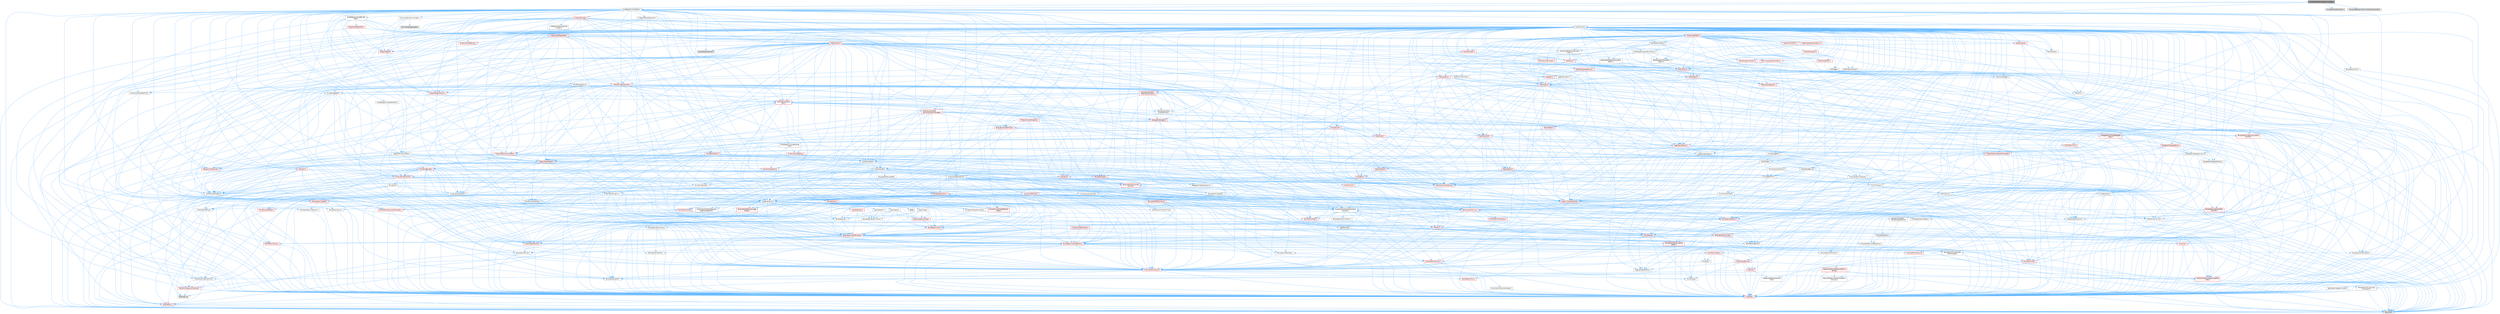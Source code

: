 digraph "CompileAllBlueprintsCommandlet.h"
{
 // INTERACTIVE_SVG=YES
 // LATEX_PDF_SIZE
  bgcolor="transparent";
  edge [fontname=Helvetica,fontsize=10,labelfontname=Helvetica,labelfontsize=10];
  node [fontname=Helvetica,fontsize=10,shape=box,height=0.2,width=0.4];
  Node1 [id="Node000001",label="CompileAllBlueprintsCommandlet.h",height=0.2,width=0.4,color="gray40", fillcolor="grey60", style="filled", fontcolor="black",tooltip=" "];
  Node1 -> Node2 [id="edge1_Node000001_Node000002",color="steelblue1",style="solid",tooltip=" "];
  Node2 [id="Node000002",label="AssetRegistry/AssetData.h",height=0.2,width=0.4,color="grey40", fillcolor="white", style="filled",URL="$d9/d19/AssetData_8h.html",tooltip=" "];
  Node2 -> Node3 [id="edge2_Node000002_Node000003",color="steelblue1",style="solid",tooltip=" "];
  Node3 [id="Node000003",label="AssetRegistry/AssetBundle\lData.h",height=0.2,width=0.4,color="grey40", fillcolor="white", style="filled",URL="$df/d47/AssetBundleData_8h.html",tooltip=" "];
  Node3 -> Node4 [id="edge3_Node000003_Node000004",color="steelblue1",style="solid",tooltip=" "];
  Node4 [id="Node000004",label="Containers/Array.h",height=0.2,width=0.4,color="grey40", fillcolor="white", style="filled",URL="$df/dd0/Array_8h.html",tooltip=" "];
  Node4 -> Node5 [id="edge4_Node000004_Node000005",color="steelblue1",style="solid",tooltip=" "];
  Node5 [id="Node000005",label="CoreTypes.h",height=0.2,width=0.4,color="red", fillcolor="#FFF0F0", style="filled",URL="$dc/dec/CoreTypes_8h.html",tooltip=" "];
  Node5 -> Node6 [id="edge5_Node000005_Node000006",color="steelblue1",style="solid",tooltip=" "];
  Node6 [id="Node000006",label="HAL/Platform.h",height=0.2,width=0.4,color="red", fillcolor="#FFF0F0", style="filled",URL="$d9/dd0/Platform_8h.html",tooltip=" "];
  Node6 -> Node9 [id="edge6_Node000006_Node000009",color="steelblue1",style="solid",tooltip=" "];
  Node9 [id="Node000009",label="type_traits",height=0.2,width=0.4,color="grey60", fillcolor="#E0E0E0", style="filled",tooltip=" "];
  Node4 -> Node19 [id="edge7_Node000004_Node000019",color="steelblue1",style="solid",tooltip=" "];
  Node19 [id="Node000019",label="Misc/AssertionMacros.h",height=0.2,width=0.4,color="red", fillcolor="#FFF0F0", style="filled",URL="$d0/dfa/AssertionMacros_8h.html",tooltip=" "];
  Node19 -> Node5 [id="edge8_Node000019_Node000005",color="steelblue1",style="solid",tooltip=" "];
  Node19 -> Node6 [id="edge9_Node000019_Node000006",color="steelblue1",style="solid",tooltip=" "];
  Node19 -> Node20 [id="edge10_Node000019_Node000020",color="steelblue1",style="solid",tooltip=" "];
  Node20 [id="Node000020",label="HAL/PlatformMisc.h",height=0.2,width=0.4,color="red", fillcolor="#FFF0F0", style="filled",URL="$d0/df5/PlatformMisc_8h.html",tooltip=" "];
  Node20 -> Node5 [id="edge11_Node000020_Node000005",color="steelblue1",style="solid",tooltip=" "];
  Node19 -> Node56 [id="edge12_Node000019_Node000056",color="steelblue1",style="solid",tooltip=" "];
  Node56 [id="Node000056",label="Templates/EnableIf.h",height=0.2,width=0.4,color="grey40", fillcolor="white", style="filled",URL="$d7/d60/EnableIf_8h.html",tooltip=" "];
  Node56 -> Node5 [id="edge13_Node000056_Node000005",color="steelblue1",style="solid",tooltip=" "];
  Node19 -> Node60 [id="edge14_Node000019_Node000060",color="steelblue1",style="solid",tooltip=" "];
  Node60 [id="Node000060",label="Traits/IsCharEncodingCompatible\lWith.h",height=0.2,width=0.4,color="red", fillcolor="#FFF0F0", style="filled",URL="$df/dd1/IsCharEncodingCompatibleWith_8h.html",tooltip=" "];
  Node60 -> Node9 [id="edge15_Node000060_Node000009",color="steelblue1",style="solid",tooltip=" "];
  Node19 -> Node62 [id="edge16_Node000019_Node000062",color="steelblue1",style="solid",tooltip=" "];
  Node62 [id="Node000062",label="Misc/VarArgs.h",height=0.2,width=0.4,color="grey40", fillcolor="white", style="filled",URL="$d5/d6f/VarArgs_8h.html",tooltip=" "];
  Node62 -> Node5 [id="edge17_Node000062_Node000005",color="steelblue1",style="solid",tooltip=" "];
  Node4 -> Node70 [id="edge18_Node000004_Node000070",color="steelblue1",style="solid",tooltip=" "];
  Node70 [id="Node000070",label="Misc/IntrusiveUnsetOptional\lState.h",height=0.2,width=0.4,color="red", fillcolor="#FFF0F0", style="filled",URL="$d2/d0a/IntrusiveUnsetOptionalState_8h.html",tooltip=" "];
  Node4 -> Node72 [id="edge19_Node000004_Node000072",color="steelblue1",style="solid",tooltip=" "];
  Node72 [id="Node000072",label="Misc/ReverseIterate.h",height=0.2,width=0.4,color="red", fillcolor="#FFF0F0", style="filled",URL="$db/de3/ReverseIterate_8h.html",tooltip=" "];
  Node72 -> Node6 [id="edge20_Node000072_Node000006",color="steelblue1",style="solid",tooltip=" "];
  Node4 -> Node74 [id="edge21_Node000004_Node000074",color="steelblue1",style="solid",tooltip=" "];
  Node74 [id="Node000074",label="HAL/UnrealMemory.h",height=0.2,width=0.4,color="red", fillcolor="#FFF0F0", style="filled",URL="$d9/d96/UnrealMemory_8h.html",tooltip=" "];
  Node74 -> Node5 [id="edge22_Node000074_Node000005",color="steelblue1",style="solid",tooltip=" "];
  Node74 -> Node78 [id="edge23_Node000074_Node000078",color="steelblue1",style="solid",tooltip=" "];
  Node78 [id="Node000078",label="HAL/MemoryBase.h",height=0.2,width=0.4,color="red", fillcolor="#FFF0F0", style="filled",URL="$d6/d9f/MemoryBase_8h.html",tooltip=" "];
  Node78 -> Node5 [id="edge24_Node000078_Node000005",color="steelblue1",style="solid",tooltip=" "];
  Node78 -> Node49 [id="edge25_Node000078_Node000049",color="steelblue1",style="solid",tooltip=" "];
  Node49 [id="Node000049",label="HAL/PlatformAtomics.h",height=0.2,width=0.4,color="red", fillcolor="#FFF0F0", style="filled",URL="$d3/d36/PlatformAtomics_8h.html",tooltip=" "];
  Node49 -> Node5 [id="edge26_Node000049_Node000005",color="steelblue1",style="solid",tooltip=" "];
  Node78 -> Node32 [id="edge27_Node000078_Node000032",color="steelblue1",style="solid",tooltip=" "];
  Node32 [id="Node000032",label="HAL/PlatformCrt.h",height=0.2,width=0.4,color="red", fillcolor="#FFF0F0", style="filled",URL="$d8/d75/PlatformCrt_8h.html",tooltip=" "];
  Node78 -> Node79 [id="edge28_Node000078_Node000079",color="steelblue1",style="solid",tooltip=" "];
  Node79 [id="Node000079",label="Misc/Exec.h",height=0.2,width=0.4,color="grey40", fillcolor="white", style="filled",URL="$de/ddb/Exec_8h.html",tooltip=" "];
  Node79 -> Node5 [id="edge29_Node000079_Node000005",color="steelblue1",style="solid",tooltip=" "];
  Node79 -> Node19 [id="edge30_Node000079_Node000019",color="steelblue1",style="solid",tooltip=" "];
  Node78 -> Node80 [id="edge31_Node000078_Node000080",color="steelblue1",style="solid",tooltip=" "];
  Node80 [id="Node000080",label="Misc/OutputDevice.h",height=0.2,width=0.4,color="red", fillcolor="#FFF0F0", style="filled",URL="$d7/d32/OutputDevice_8h.html",tooltip=" "];
  Node80 -> Node27 [id="edge32_Node000080_Node000027",color="steelblue1",style="solid",tooltip=" "];
  Node27 [id="Node000027",label="CoreFwd.h",height=0.2,width=0.4,color="red", fillcolor="#FFF0F0", style="filled",URL="$d1/d1e/CoreFwd_8h.html",tooltip=" "];
  Node27 -> Node5 [id="edge33_Node000027_Node000005",color="steelblue1",style="solid",tooltip=" "];
  Node27 -> Node28 [id="edge34_Node000027_Node000028",color="steelblue1",style="solid",tooltip=" "];
  Node28 [id="Node000028",label="Containers/ContainersFwd.h",height=0.2,width=0.4,color="grey40", fillcolor="white", style="filled",URL="$d4/d0a/ContainersFwd_8h.html",tooltip=" "];
  Node28 -> Node6 [id="edge35_Node000028_Node000006",color="steelblue1",style="solid",tooltip=" "];
  Node28 -> Node5 [id="edge36_Node000028_Node000005",color="steelblue1",style="solid",tooltip=" "];
  Node28 -> Node25 [id="edge37_Node000028_Node000025",color="steelblue1",style="solid",tooltip=" "];
  Node25 [id="Node000025",label="Traits/IsContiguousContainer.h",height=0.2,width=0.4,color="red", fillcolor="#FFF0F0", style="filled",URL="$d5/d3c/IsContiguousContainer_8h.html",tooltip=" "];
  Node25 -> Node5 [id="edge38_Node000025_Node000005",color="steelblue1",style="solid",tooltip=" "];
  Node25 -> Node24 [id="edge39_Node000025_Node000024",color="steelblue1",style="solid",tooltip=" "];
  Node24 [id="Node000024",label="initializer_list",height=0.2,width=0.4,color="grey60", fillcolor="#E0E0E0", style="filled",tooltip=" "];
  Node27 -> Node30 [id="edge40_Node000027_Node000030",color="steelblue1",style="solid",tooltip=" "];
  Node30 [id="Node000030",label="UObject/UObjectHierarchy\lFwd.h",height=0.2,width=0.4,color="grey40", fillcolor="white", style="filled",URL="$d3/d13/UObjectHierarchyFwd_8h.html",tooltip=" "];
  Node80 -> Node5 [id="edge41_Node000080_Node000005",color="steelblue1",style="solid",tooltip=" "];
  Node80 -> Node81 [id="edge42_Node000080_Node000081",color="steelblue1",style="solid",tooltip=" "];
  Node81 [id="Node000081",label="Logging/LogVerbosity.h",height=0.2,width=0.4,color="grey40", fillcolor="white", style="filled",URL="$d2/d8f/LogVerbosity_8h.html",tooltip=" "];
  Node81 -> Node5 [id="edge43_Node000081_Node000005",color="steelblue1",style="solid",tooltip=" "];
  Node80 -> Node62 [id="edge44_Node000080_Node000062",color="steelblue1",style="solid",tooltip=" "];
  Node80 -> Node60 [id="edge45_Node000080_Node000060",color="steelblue1",style="solid",tooltip=" "];
  Node74 -> Node91 [id="edge46_Node000074_Node000091",color="steelblue1",style="solid",tooltip=" "];
  Node91 [id="Node000091",label="HAL/PlatformMemory.h",height=0.2,width=0.4,color="red", fillcolor="#FFF0F0", style="filled",URL="$de/d68/PlatformMemory_8h.html",tooltip=" "];
  Node91 -> Node5 [id="edge47_Node000091_Node000005",color="steelblue1",style="solid",tooltip=" "];
  Node74 -> Node94 [id="edge48_Node000074_Node000094",color="steelblue1",style="solid",tooltip=" "];
  Node94 [id="Node000094",label="Templates/IsPointer.h",height=0.2,width=0.4,color="grey40", fillcolor="white", style="filled",URL="$d7/d05/IsPointer_8h.html",tooltip=" "];
  Node94 -> Node5 [id="edge49_Node000094_Node000005",color="steelblue1",style="solid",tooltip=" "];
  Node4 -> Node95 [id="edge50_Node000004_Node000095",color="steelblue1",style="solid",tooltip=" "];
  Node95 [id="Node000095",label="Templates/UnrealTypeTraits.h",height=0.2,width=0.4,color="red", fillcolor="#FFF0F0", style="filled",URL="$d2/d2d/UnrealTypeTraits_8h.html",tooltip=" "];
  Node95 -> Node5 [id="edge51_Node000095_Node000005",color="steelblue1",style="solid",tooltip=" "];
  Node95 -> Node94 [id="edge52_Node000095_Node000094",color="steelblue1",style="solid",tooltip=" "];
  Node95 -> Node19 [id="edge53_Node000095_Node000019",color="steelblue1",style="solid",tooltip=" "];
  Node95 -> Node87 [id="edge54_Node000095_Node000087",color="steelblue1",style="solid",tooltip=" "];
  Node87 [id="Node000087",label="Templates/AndOrNot.h",height=0.2,width=0.4,color="grey40", fillcolor="white", style="filled",URL="$db/d0a/AndOrNot_8h.html",tooltip=" "];
  Node87 -> Node5 [id="edge55_Node000087_Node000005",color="steelblue1",style="solid",tooltip=" "];
  Node95 -> Node56 [id="edge56_Node000095_Node000056",color="steelblue1",style="solid",tooltip=" "];
  Node95 -> Node96 [id="edge57_Node000095_Node000096",color="steelblue1",style="solid",tooltip=" "];
  Node96 [id="Node000096",label="Templates/IsArithmetic.h",height=0.2,width=0.4,color="grey40", fillcolor="white", style="filled",URL="$d2/d5d/IsArithmetic_8h.html",tooltip=" "];
  Node96 -> Node5 [id="edge58_Node000096_Node000005",color="steelblue1",style="solid",tooltip=" "];
  Node95 -> Node98 [id="edge59_Node000095_Node000098",color="steelblue1",style="solid",tooltip=" "];
  Node98 [id="Node000098",label="Templates/IsPODType.h",height=0.2,width=0.4,color="grey40", fillcolor="white", style="filled",URL="$d7/db1/IsPODType_8h.html",tooltip=" "];
  Node98 -> Node5 [id="edge60_Node000098_Node000005",color="steelblue1",style="solid",tooltip=" "];
  Node95 -> Node99 [id="edge61_Node000095_Node000099",color="steelblue1",style="solid",tooltip=" "];
  Node99 [id="Node000099",label="Templates/IsUECoreType.h",height=0.2,width=0.4,color="grey40", fillcolor="white", style="filled",URL="$d1/db8/IsUECoreType_8h.html",tooltip=" "];
  Node99 -> Node5 [id="edge62_Node000099_Node000005",color="steelblue1",style="solid",tooltip=" "];
  Node99 -> Node9 [id="edge63_Node000099_Node000009",color="steelblue1",style="solid",tooltip=" "];
  Node95 -> Node88 [id="edge64_Node000095_Node000088",color="steelblue1",style="solid",tooltip=" "];
  Node88 [id="Node000088",label="Templates/IsTriviallyCopy\lConstructible.h",height=0.2,width=0.4,color="grey40", fillcolor="white", style="filled",URL="$d3/d78/IsTriviallyCopyConstructible_8h.html",tooltip=" "];
  Node88 -> Node5 [id="edge65_Node000088_Node000005",color="steelblue1",style="solid",tooltip=" "];
  Node88 -> Node9 [id="edge66_Node000088_Node000009",color="steelblue1",style="solid",tooltip=" "];
  Node4 -> Node100 [id="edge67_Node000004_Node000100",color="steelblue1",style="solid",tooltip=" "];
  Node100 [id="Node000100",label="Templates/UnrealTemplate.h",height=0.2,width=0.4,color="red", fillcolor="#FFF0F0", style="filled",URL="$d4/d24/UnrealTemplate_8h.html",tooltip=" "];
  Node100 -> Node5 [id="edge68_Node000100_Node000005",color="steelblue1",style="solid",tooltip=" "];
  Node100 -> Node94 [id="edge69_Node000100_Node000094",color="steelblue1",style="solid",tooltip=" "];
  Node100 -> Node74 [id="edge70_Node000100_Node000074",color="steelblue1",style="solid",tooltip=" "];
  Node100 -> Node95 [id="edge71_Node000100_Node000095",color="steelblue1",style="solid",tooltip=" "];
  Node100 -> Node103 [id="edge72_Node000100_Node000103",color="steelblue1",style="solid",tooltip=" "];
  Node103 [id="Node000103",label="Templates/RemoveReference.h",height=0.2,width=0.4,color="grey40", fillcolor="white", style="filled",URL="$da/dbe/RemoveReference_8h.html",tooltip=" "];
  Node103 -> Node5 [id="edge73_Node000103_Node000005",color="steelblue1",style="solid",tooltip=" "];
  Node100 -> Node64 [id="edge74_Node000100_Node000064",color="steelblue1",style="solid",tooltip=" "];
  Node64 [id="Node000064",label="Templates/Requires.h",height=0.2,width=0.4,color="grey40", fillcolor="white", style="filled",URL="$dc/d96/Requires_8h.html",tooltip=" "];
  Node64 -> Node56 [id="edge75_Node000064_Node000056",color="steelblue1",style="solid",tooltip=" "];
  Node64 -> Node9 [id="edge76_Node000064_Node000009",color="steelblue1",style="solid",tooltip=" "];
  Node100 -> Node104 [id="edge77_Node000100_Node000104",color="steelblue1",style="solid",tooltip=" "];
  Node104 [id="Node000104",label="Templates/TypeCompatible\lBytes.h",height=0.2,width=0.4,color="red", fillcolor="#FFF0F0", style="filled",URL="$df/d0a/TypeCompatibleBytes_8h.html",tooltip=" "];
  Node104 -> Node5 [id="edge78_Node000104_Node000005",color="steelblue1",style="solid",tooltip=" "];
  Node104 -> Node9 [id="edge79_Node000104_Node000009",color="steelblue1",style="solid",tooltip=" "];
  Node100 -> Node25 [id="edge80_Node000100_Node000025",color="steelblue1",style="solid",tooltip=" "];
  Node100 -> Node9 [id="edge81_Node000100_Node000009",color="steelblue1",style="solid",tooltip=" "];
  Node4 -> Node106 [id="edge82_Node000004_Node000106",color="steelblue1",style="solid",tooltip=" "];
  Node106 [id="Node000106",label="Containers/AllowShrinking.h",height=0.2,width=0.4,color="grey40", fillcolor="white", style="filled",URL="$d7/d1a/AllowShrinking_8h.html",tooltip=" "];
  Node106 -> Node5 [id="edge83_Node000106_Node000005",color="steelblue1",style="solid",tooltip=" "];
  Node4 -> Node107 [id="edge84_Node000004_Node000107",color="steelblue1",style="solid",tooltip=" "];
  Node107 [id="Node000107",label="Containers/ContainerAllocation\lPolicies.h",height=0.2,width=0.4,color="grey40", fillcolor="white", style="filled",URL="$d7/dff/ContainerAllocationPolicies_8h.html",tooltip=" "];
  Node107 -> Node5 [id="edge85_Node000107_Node000005",color="steelblue1",style="solid",tooltip=" "];
  Node107 -> Node108 [id="edge86_Node000107_Node000108",color="steelblue1",style="solid",tooltip=" "];
  Node108 [id="Node000108",label="Containers/ContainerHelpers.h",height=0.2,width=0.4,color="grey40", fillcolor="white", style="filled",URL="$d7/d33/ContainerHelpers_8h.html",tooltip=" "];
  Node108 -> Node5 [id="edge87_Node000108_Node000005",color="steelblue1",style="solid",tooltip=" "];
  Node107 -> Node107 [id="edge88_Node000107_Node000107",color="steelblue1",style="solid",tooltip=" "];
  Node107 -> Node109 [id="edge89_Node000107_Node000109",color="steelblue1",style="solid",tooltip=" "];
  Node109 [id="Node000109",label="HAL/PlatformMath.h",height=0.2,width=0.4,color="red", fillcolor="#FFF0F0", style="filled",URL="$dc/d53/PlatformMath_8h.html",tooltip=" "];
  Node109 -> Node5 [id="edge90_Node000109_Node000005",color="steelblue1",style="solid",tooltip=" "];
  Node107 -> Node74 [id="edge91_Node000107_Node000074",color="steelblue1",style="solid",tooltip=" "];
  Node107 -> Node42 [id="edge92_Node000107_Node000042",color="steelblue1",style="solid",tooltip=" "];
  Node42 [id="Node000042",label="Math/NumericLimits.h",height=0.2,width=0.4,color="grey40", fillcolor="white", style="filled",URL="$df/d1b/NumericLimits_8h.html",tooltip=" "];
  Node42 -> Node5 [id="edge93_Node000042_Node000005",color="steelblue1",style="solid",tooltip=" "];
  Node107 -> Node19 [id="edge94_Node000107_Node000019",color="steelblue1",style="solid",tooltip=" "];
  Node107 -> Node117 [id="edge95_Node000107_Node000117",color="steelblue1",style="solid",tooltip=" "];
  Node117 [id="Node000117",label="Templates/IsPolymorphic.h",height=0.2,width=0.4,color="grey40", fillcolor="white", style="filled",URL="$dc/d20/IsPolymorphic_8h.html",tooltip=" "];
  Node107 -> Node118 [id="edge96_Node000107_Node000118",color="steelblue1",style="solid",tooltip=" "];
  Node118 [id="Node000118",label="Templates/MemoryOps.h",height=0.2,width=0.4,color="red", fillcolor="#FFF0F0", style="filled",URL="$db/dea/MemoryOps_8h.html",tooltip=" "];
  Node118 -> Node5 [id="edge97_Node000118_Node000005",color="steelblue1",style="solid",tooltip=" "];
  Node118 -> Node74 [id="edge98_Node000118_Node000074",color="steelblue1",style="solid",tooltip=" "];
  Node118 -> Node89 [id="edge99_Node000118_Node000089",color="steelblue1",style="solid",tooltip=" "];
  Node89 [id="Node000089",label="Templates/IsTriviallyCopy\lAssignable.h",height=0.2,width=0.4,color="grey40", fillcolor="white", style="filled",URL="$d2/df2/IsTriviallyCopyAssignable_8h.html",tooltip=" "];
  Node89 -> Node5 [id="edge100_Node000089_Node000005",color="steelblue1",style="solid",tooltip=" "];
  Node89 -> Node9 [id="edge101_Node000089_Node000009",color="steelblue1",style="solid",tooltip=" "];
  Node118 -> Node88 [id="edge102_Node000118_Node000088",color="steelblue1",style="solid",tooltip=" "];
  Node118 -> Node64 [id="edge103_Node000118_Node000064",color="steelblue1",style="solid",tooltip=" "];
  Node118 -> Node95 [id="edge104_Node000118_Node000095",color="steelblue1",style="solid",tooltip=" "];
  Node118 -> Node9 [id="edge105_Node000118_Node000009",color="steelblue1",style="solid",tooltip=" "];
  Node107 -> Node104 [id="edge106_Node000107_Node000104",color="steelblue1",style="solid",tooltip=" "];
  Node107 -> Node9 [id="edge107_Node000107_Node000009",color="steelblue1",style="solid",tooltip=" "];
  Node4 -> Node119 [id="edge108_Node000004_Node000119",color="steelblue1",style="solid",tooltip=" "];
  Node119 [id="Node000119",label="Containers/ContainerElement\lTypeCompatibility.h",height=0.2,width=0.4,color="grey40", fillcolor="white", style="filled",URL="$df/ddf/ContainerElementTypeCompatibility_8h.html",tooltip=" "];
  Node119 -> Node5 [id="edge109_Node000119_Node000005",color="steelblue1",style="solid",tooltip=" "];
  Node119 -> Node95 [id="edge110_Node000119_Node000095",color="steelblue1",style="solid",tooltip=" "];
  Node4 -> Node120 [id="edge111_Node000004_Node000120",color="steelblue1",style="solid",tooltip=" "];
  Node120 [id="Node000120",label="Serialization/Archive.h",height=0.2,width=0.4,color="red", fillcolor="#FFF0F0", style="filled",URL="$d7/d3b/Archive_8h.html",tooltip=" "];
  Node120 -> Node27 [id="edge112_Node000120_Node000027",color="steelblue1",style="solid",tooltip=" "];
  Node120 -> Node5 [id="edge113_Node000120_Node000005",color="steelblue1",style="solid",tooltip=" "];
  Node120 -> Node121 [id="edge114_Node000120_Node000121",color="steelblue1",style="solid",tooltip=" "];
  Node121 [id="Node000121",label="HAL/PlatformProperties.h",height=0.2,width=0.4,color="red", fillcolor="#FFF0F0", style="filled",URL="$d9/db0/PlatformProperties_8h.html",tooltip=" "];
  Node121 -> Node5 [id="edge115_Node000121_Node000005",color="steelblue1",style="solid",tooltip=" "];
  Node120 -> Node124 [id="edge116_Node000120_Node000124",color="steelblue1",style="solid",tooltip=" "];
  Node124 [id="Node000124",label="Internationalization\l/TextNamespaceFwd.h",height=0.2,width=0.4,color="grey40", fillcolor="white", style="filled",URL="$d8/d97/TextNamespaceFwd_8h.html",tooltip=" "];
  Node124 -> Node5 [id="edge117_Node000124_Node000005",color="steelblue1",style="solid",tooltip=" "];
  Node120 -> Node19 [id="edge118_Node000120_Node000019",color="steelblue1",style="solid",tooltip=" "];
  Node120 -> Node125 [id="edge119_Node000120_Node000125",color="steelblue1",style="solid",tooltip=" "];
  Node125 [id="Node000125",label="Misc/EngineVersionBase.h",height=0.2,width=0.4,color="grey40", fillcolor="white", style="filled",URL="$d5/d2b/EngineVersionBase_8h.html",tooltip=" "];
  Node125 -> Node5 [id="edge120_Node000125_Node000005",color="steelblue1",style="solid",tooltip=" "];
  Node120 -> Node62 [id="edge121_Node000120_Node000062",color="steelblue1",style="solid",tooltip=" "];
  Node120 -> Node56 [id="edge122_Node000120_Node000056",color="steelblue1",style="solid",tooltip=" "];
  Node120 -> Node128 [id="edge123_Node000120_Node000128",color="steelblue1",style="solid",tooltip=" "];
  Node128 [id="Node000128",label="Templates/IsEnumClass.h",height=0.2,width=0.4,color="grey40", fillcolor="white", style="filled",URL="$d7/d15/IsEnumClass_8h.html",tooltip=" "];
  Node128 -> Node5 [id="edge124_Node000128_Node000005",color="steelblue1",style="solid",tooltip=" "];
  Node128 -> Node87 [id="edge125_Node000128_Node000087",color="steelblue1",style="solid",tooltip=" "];
  Node120 -> Node100 [id="edge126_Node000120_Node000100",color="steelblue1",style="solid",tooltip=" "];
  Node120 -> Node60 [id="edge127_Node000120_Node000060",color="steelblue1",style="solid",tooltip=" "];
  Node120 -> Node129 [id="edge128_Node000120_Node000129",color="steelblue1",style="solid",tooltip=" "];
  Node129 [id="Node000129",label="UObject/ObjectVersion.h",height=0.2,width=0.4,color="grey40", fillcolor="white", style="filled",URL="$da/d63/ObjectVersion_8h.html",tooltip=" "];
  Node129 -> Node5 [id="edge129_Node000129_Node000005",color="steelblue1",style="solid",tooltip=" "];
  Node4 -> Node130 [id="edge130_Node000004_Node000130",color="steelblue1",style="solid",tooltip=" "];
  Node130 [id="Node000130",label="Serialization/MemoryImage\lWriter.h",height=0.2,width=0.4,color="red", fillcolor="#FFF0F0", style="filled",URL="$d0/d08/MemoryImageWriter_8h.html",tooltip=" "];
  Node130 -> Node5 [id="edge131_Node000130_Node000005",color="steelblue1",style="solid",tooltip=" "];
  Node4 -> Node144 [id="edge132_Node000004_Node000144",color="steelblue1",style="solid",tooltip=" "];
  Node144 [id="Node000144",label="Algo/Heapify.h",height=0.2,width=0.4,color="grey40", fillcolor="white", style="filled",URL="$d0/d2a/Heapify_8h.html",tooltip=" "];
  Node144 -> Node145 [id="edge133_Node000144_Node000145",color="steelblue1",style="solid",tooltip=" "];
  Node145 [id="Node000145",label="Algo/Impl/BinaryHeap.h",height=0.2,width=0.4,color="red", fillcolor="#FFF0F0", style="filled",URL="$d7/da3/Algo_2Impl_2BinaryHeap_8h.html",tooltip=" "];
  Node145 -> Node146 [id="edge134_Node000145_Node000146",color="steelblue1",style="solid",tooltip=" "];
  Node146 [id="Node000146",label="Templates/Invoke.h",height=0.2,width=0.4,color="red", fillcolor="#FFF0F0", style="filled",URL="$d7/deb/Invoke_8h.html",tooltip=" "];
  Node146 -> Node5 [id="edge135_Node000146_Node000005",color="steelblue1",style="solid",tooltip=" "];
  Node146 -> Node100 [id="edge136_Node000146_Node000100",color="steelblue1",style="solid",tooltip=" "];
  Node146 -> Node9 [id="edge137_Node000146_Node000009",color="steelblue1",style="solid",tooltip=" "];
  Node145 -> Node9 [id="edge138_Node000145_Node000009",color="steelblue1",style="solid",tooltip=" "];
  Node144 -> Node150 [id="edge139_Node000144_Node000150",color="steelblue1",style="solid",tooltip=" "];
  Node150 [id="Node000150",label="Templates/IdentityFunctor.h",height=0.2,width=0.4,color="grey40", fillcolor="white", style="filled",URL="$d7/d2e/IdentityFunctor_8h.html",tooltip=" "];
  Node150 -> Node6 [id="edge140_Node000150_Node000006",color="steelblue1",style="solid",tooltip=" "];
  Node144 -> Node146 [id="edge141_Node000144_Node000146",color="steelblue1",style="solid",tooltip=" "];
  Node144 -> Node151 [id="edge142_Node000144_Node000151",color="steelblue1",style="solid",tooltip=" "];
  Node151 [id="Node000151",label="Templates/Less.h",height=0.2,width=0.4,color="grey40", fillcolor="white", style="filled",URL="$de/dc8/Less_8h.html",tooltip=" "];
  Node151 -> Node5 [id="edge143_Node000151_Node000005",color="steelblue1",style="solid",tooltip=" "];
  Node151 -> Node100 [id="edge144_Node000151_Node000100",color="steelblue1",style="solid",tooltip=" "];
  Node144 -> Node100 [id="edge145_Node000144_Node000100",color="steelblue1",style="solid",tooltip=" "];
  Node4 -> Node152 [id="edge146_Node000004_Node000152",color="steelblue1",style="solid",tooltip=" "];
  Node152 [id="Node000152",label="Algo/HeapSort.h",height=0.2,width=0.4,color="grey40", fillcolor="white", style="filled",URL="$d3/d92/HeapSort_8h.html",tooltip=" "];
  Node152 -> Node145 [id="edge147_Node000152_Node000145",color="steelblue1",style="solid",tooltip=" "];
  Node152 -> Node150 [id="edge148_Node000152_Node000150",color="steelblue1",style="solid",tooltip=" "];
  Node152 -> Node151 [id="edge149_Node000152_Node000151",color="steelblue1",style="solid",tooltip=" "];
  Node152 -> Node100 [id="edge150_Node000152_Node000100",color="steelblue1",style="solid",tooltip=" "];
  Node4 -> Node153 [id="edge151_Node000004_Node000153",color="steelblue1",style="solid",tooltip=" "];
  Node153 [id="Node000153",label="Algo/IsHeap.h",height=0.2,width=0.4,color="grey40", fillcolor="white", style="filled",URL="$de/d32/IsHeap_8h.html",tooltip=" "];
  Node153 -> Node145 [id="edge152_Node000153_Node000145",color="steelblue1",style="solid",tooltip=" "];
  Node153 -> Node150 [id="edge153_Node000153_Node000150",color="steelblue1",style="solid",tooltip=" "];
  Node153 -> Node146 [id="edge154_Node000153_Node000146",color="steelblue1",style="solid",tooltip=" "];
  Node153 -> Node151 [id="edge155_Node000153_Node000151",color="steelblue1",style="solid",tooltip=" "];
  Node153 -> Node100 [id="edge156_Node000153_Node000100",color="steelblue1",style="solid",tooltip=" "];
  Node4 -> Node145 [id="edge157_Node000004_Node000145",color="steelblue1",style="solid",tooltip=" "];
  Node4 -> Node154 [id="edge158_Node000004_Node000154",color="steelblue1",style="solid",tooltip=" "];
  Node154 [id="Node000154",label="Algo/StableSort.h",height=0.2,width=0.4,color="red", fillcolor="#FFF0F0", style="filled",URL="$d7/d3c/StableSort_8h.html",tooltip=" "];
  Node154 -> Node150 [id="edge159_Node000154_Node000150",color="steelblue1",style="solid",tooltip=" "];
  Node154 -> Node146 [id="edge160_Node000154_Node000146",color="steelblue1",style="solid",tooltip=" "];
  Node154 -> Node151 [id="edge161_Node000154_Node000151",color="steelblue1",style="solid",tooltip=" "];
  Node154 -> Node100 [id="edge162_Node000154_Node000100",color="steelblue1",style="solid",tooltip=" "];
  Node4 -> Node157 [id="edge163_Node000004_Node000157",color="steelblue1",style="solid",tooltip=" "];
  Node157 [id="Node000157",label="Concepts/GetTypeHashable.h",height=0.2,width=0.4,color="grey40", fillcolor="white", style="filled",URL="$d3/da2/GetTypeHashable_8h.html",tooltip=" "];
  Node157 -> Node5 [id="edge164_Node000157_Node000005",color="steelblue1",style="solid",tooltip=" "];
  Node157 -> Node135 [id="edge165_Node000157_Node000135",color="steelblue1",style="solid",tooltip=" "];
  Node135 [id="Node000135",label="Templates/TypeHash.h",height=0.2,width=0.4,color="red", fillcolor="#FFF0F0", style="filled",URL="$d1/d62/TypeHash_8h.html",tooltip=" "];
  Node135 -> Node5 [id="edge166_Node000135_Node000005",color="steelblue1",style="solid",tooltip=" "];
  Node135 -> Node64 [id="edge167_Node000135_Node000064",color="steelblue1",style="solid",tooltip=" "];
  Node135 -> Node136 [id="edge168_Node000135_Node000136",color="steelblue1",style="solid",tooltip=" "];
  Node136 [id="Node000136",label="Misc/Crc.h",height=0.2,width=0.4,color="red", fillcolor="#FFF0F0", style="filled",URL="$d4/dd2/Crc_8h.html",tooltip=" "];
  Node136 -> Node5 [id="edge169_Node000136_Node000005",color="steelblue1",style="solid",tooltip=" "];
  Node136 -> Node76 [id="edge170_Node000136_Node000076",color="steelblue1",style="solid",tooltip=" "];
  Node76 [id="Node000076",label="HAL/PlatformString.h",height=0.2,width=0.4,color="red", fillcolor="#FFF0F0", style="filled",URL="$db/db5/PlatformString_8h.html",tooltip=" "];
  Node76 -> Node5 [id="edge171_Node000076_Node000005",color="steelblue1",style="solid",tooltip=" "];
  Node136 -> Node19 [id="edge172_Node000136_Node000019",color="steelblue1",style="solid",tooltip=" "];
  Node136 -> Node137 [id="edge173_Node000136_Node000137",color="steelblue1",style="solid",tooltip=" "];
  Node137 [id="Node000137",label="Misc/CString.h",height=0.2,width=0.4,color="red", fillcolor="#FFF0F0", style="filled",URL="$d2/d49/CString_8h.html",tooltip=" "];
  Node137 -> Node5 [id="edge174_Node000137_Node000005",color="steelblue1",style="solid",tooltip=" "];
  Node137 -> Node32 [id="edge175_Node000137_Node000032",color="steelblue1",style="solid",tooltip=" "];
  Node137 -> Node76 [id="edge176_Node000137_Node000076",color="steelblue1",style="solid",tooltip=" "];
  Node137 -> Node19 [id="edge177_Node000137_Node000019",color="steelblue1",style="solid",tooltip=" "];
  Node137 -> Node138 [id="edge178_Node000137_Node000138",color="steelblue1",style="solid",tooltip=" "];
  Node138 [id="Node000138",label="Misc/Char.h",height=0.2,width=0.4,color="red", fillcolor="#FFF0F0", style="filled",URL="$d0/d58/Char_8h.html",tooltip=" "];
  Node138 -> Node5 [id="edge179_Node000138_Node000005",color="steelblue1",style="solid",tooltip=" "];
  Node138 -> Node9 [id="edge180_Node000138_Node000009",color="steelblue1",style="solid",tooltip=" "];
  Node137 -> Node62 [id="edge181_Node000137_Node000062",color="steelblue1",style="solid",tooltip=" "];
  Node137 -> Node60 [id="edge182_Node000137_Node000060",color="steelblue1",style="solid",tooltip=" "];
  Node136 -> Node138 [id="edge183_Node000136_Node000138",color="steelblue1",style="solid",tooltip=" "];
  Node136 -> Node95 [id="edge184_Node000136_Node000095",color="steelblue1",style="solid",tooltip=" "];
  Node135 -> Node9 [id="edge185_Node000135_Node000009",color="steelblue1",style="solid",tooltip=" "];
  Node4 -> Node150 [id="edge186_Node000004_Node000150",color="steelblue1",style="solid",tooltip=" "];
  Node4 -> Node146 [id="edge187_Node000004_Node000146",color="steelblue1",style="solid",tooltip=" "];
  Node4 -> Node151 [id="edge188_Node000004_Node000151",color="steelblue1",style="solid",tooltip=" "];
  Node4 -> Node158 [id="edge189_Node000004_Node000158",color="steelblue1",style="solid",tooltip=" "];
  Node158 [id="Node000158",label="Templates/LosesQualifiers\lFromTo.h",height=0.2,width=0.4,color="red", fillcolor="#FFF0F0", style="filled",URL="$d2/db3/LosesQualifiersFromTo_8h.html",tooltip=" "];
  Node158 -> Node9 [id="edge190_Node000158_Node000009",color="steelblue1",style="solid",tooltip=" "];
  Node4 -> Node64 [id="edge191_Node000004_Node000064",color="steelblue1",style="solid",tooltip=" "];
  Node4 -> Node159 [id="edge192_Node000004_Node000159",color="steelblue1",style="solid",tooltip=" "];
  Node159 [id="Node000159",label="Templates/Sorting.h",height=0.2,width=0.4,color="red", fillcolor="#FFF0F0", style="filled",URL="$d3/d9e/Sorting_8h.html",tooltip=" "];
  Node159 -> Node5 [id="edge193_Node000159_Node000005",color="steelblue1",style="solid",tooltip=" "];
  Node159 -> Node109 [id="edge194_Node000159_Node000109",color="steelblue1",style="solid",tooltip=" "];
  Node159 -> Node151 [id="edge195_Node000159_Node000151",color="steelblue1",style="solid",tooltip=" "];
  Node4 -> Node163 [id="edge196_Node000004_Node000163",color="steelblue1",style="solid",tooltip=" "];
  Node163 [id="Node000163",label="Templates/AlignmentTemplates.h",height=0.2,width=0.4,color="red", fillcolor="#FFF0F0", style="filled",URL="$dd/d32/AlignmentTemplates_8h.html",tooltip=" "];
  Node163 -> Node5 [id="edge197_Node000163_Node000005",color="steelblue1",style="solid",tooltip=" "];
  Node163 -> Node94 [id="edge198_Node000163_Node000094",color="steelblue1",style="solid",tooltip=" "];
  Node4 -> Node23 [id="edge199_Node000004_Node000023",color="steelblue1",style="solid",tooltip=" "];
  Node23 [id="Node000023",label="Traits/ElementType.h",height=0.2,width=0.4,color="grey40", fillcolor="white", style="filled",URL="$d5/d4f/ElementType_8h.html",tooltip=" "];
  Node23 -> Node6 [id="edge200_Node000023_Node000006",color="steelblue1",style="solid",tooltip=" "];
  Node23 -> Node24 [id="edge201_Node000023_Node000024",color="steelblue1",style="solid",tooltip=" "];
  Node23 -> Node9 [id="edge202_Node000023_Node000009",color="steelblue1",style="solid",tooltip=" "];
  Node4 -> Node115 [id="edge203_Node000004_Node000115",color="steelblue1",style="solid",tooltip=" "];
  Node115 [id="Node000115",label="limits",height=0.2,width=0.4,color="grey60", fillcolor="#E0E0E0", style="filled",tooltip=" "];
  Node4 -> Node9 [id="edge204_Node000004_Node000009",color="steelblue1",style="solid",tooltip=" "];
  Node3 -> Node164 [id="edge205_Node000003_Node000164",color="steelblue1",style="solid",tooltip=" "];
  Node164 [id="Node000164",label="Containers/UnrealString.h",height=0.2,width=0.4,color="red", fillcolor="#FFF0F0", style="filled",URL="$d5/dba/UnrealString_8h.html",tooltip=" "];
  Node3 -> Node5 [id="edge206_Node000003_Node000005",color="steelblue1",style="solid",tooltip=" "];
  Node3 -> Node19 [id="edge207_Node000003_Node000019",color="steelblue1",style="solid",tooltip=" "];
  Node3 -> Node168 [id="edge208_Node000003_Node000168",color="steelblue1",style="solid",tooltip=" "];
  Node168 [id="Node000168",label="UObject/Class.h",height=0.2,width=0.4,color="red", fillcolor="#FFF0F0", style="filled",URL="$d4/d05/Class_8h.html",tooltip=" "];
  Node168 -> Node157 [id="edge209_Node000168_Node000157",color="steelblue1",style="solid",tooltip=" "];
  Node168 -> Node4 [id="edge210_Node000168_Node000004",color="steelblue1",style="solid",tooltip=" "];
  Node168 -> Node134 [id="edge211_Node000168_Node000134",color="steelblue1",style="solid",tooltip=" "];
  Node134 [id="Node000134",label="Containers/EnumAsByte.h",height=0.2,width=0.4,color="grey40", fillcolor="white", style="filled",URL="$d6/d9a/EnumAsByte_8h.html",tooltip=" "];
  Node134 -> Node5 [id="edge212_Node000134_Node000005",color="steelblue1",style="solid",tooltip=" "];
  Node134 -> Node98 [id="edge213_Node000134_Node000098",color="steelblue1",style="solid",tooltip=" "];
  Node134 -> Node135 [id="edge214_Node000134_Node000135",color="steelblue1",style="solid",tooltip=" "];
  Node168 -> Node170 [id="edge215_Node000168_Node000170",color="steelblue1",style="solid",tooltip=" "];
  Node170 [id="Node000170",label="Containers/Map.h",height=0.2,width=0.4,color="grey40", fillcolor="white", style="filled",URL="$df/d79/Map_8h.html",tooltip=" "];
  Node170 -> Node5 [id="edge216_Node000170_Node000005",color="steelblue1",style="solid",tooltip=" "];
  Node170 -> Node171 [id="edge217_Node000170_Node000171",color="steelblue1",style="solid",tooltip=" "];
  Node171 [id="Node000171",label="Algo/Reverse.h",height=0.2,width=0.4,color="grey40", fillcolor="white", style="filled",URL="$d5/d93/Reverse_8h.html",tooltip=" "];
  Node171 -> Node5 [id="edge218_Node000171_Node000005",color="steelblue1",style="solid",tooltip=" "];
  Node171 -> Node100 [id="edge219_Node000171_Node000100",color="steelblue1",style="solid",tooltip=" "];
  Node170 -> Node119 [id="edge220_Node000170_Node000119",color="steelblue1",style="solid",tooltip=" "];
  Node170 -> Node172 [id="edge221_Node000170_Node000172",color="steelblue1",style="solid",tooltip=" "];
  Node172 [id="Node000172",label="Containers/Set.h",height=0.2,width=0.4,color="grey40", fillcolor="white", style="filled",URL="$d4/d45/Set_8h.html",tooltip=" "];
  Node172 -> Node107 [id="edge222_Node000172_Node000107",color="steelblue1",style="solid",tooltip=" "];
  Node172 -> Node119 [id="edge223_Node000172_Node000119",color="steelblue1",style="solid",tooltip=" "];
  Node172 -> Node173 [id="edge224_Node000172_Node000173",color="steelblue1",style="solid",tooltip=" "];
  Node173 [id="Node000173",label="Containers/SetUtilities.h",height=0.2,width=0.4,color="red", fillcolor="#FFF0F0", style="filled",URL="$dc/de5/SetUtilities_8h.html",tooltip=" "];
  Node173 -> Node5 [id="edge225_Node000173_Node000005",color="steelblue1",style="solid",tooltip=" "];
  Node173 -> Node118 [id="edge226_Node000173_Node000118",color="steelblue1",style="solid",tooltip=" "];
  Node173 -> Node95 [id="edge227_Node000173_Node000095",color="steelblue1",style="solid",tooltip=" "];
  Node172 -> Node174 [id="edge228_Node000172_Node000174",color="steelblue1",style="solid",tooltip=" "];
  Node174 [id="Node000174",label="Containers/SparseArray.h",height=0.2,width=0.4,color="grey40", fillcolor="white", style="filled",URL="$d5/dbf/SparseArray_8h.html",tooltip=" "];
  Node174 -> Node5 [id="edge229_Node000174_Node000005",color="steelblue1",style="solid",tooltip=" "];
  Node174 -> Node19 [id="edge230_Node000174_Node000019",color="steelblue1",style="solid",tooltip=" "];
  Node174 -> Node74 [id="edge231_Node000174_Node000074",color="steelblue1",style="solid",tooltip=" "];
  Node174 -> Node95 [id="edge232_Node000174_Node000095",color="steelblue1",style="solid",tooltip=" "];
  Node174 -> Node100 [id="edge233_Node000174_Node000100",color="steelblue1",style="solid",tooltip=" "];
  Node174 -> Node107 [id="edge234_Node000174_Node000107",color="steelblue1",style="solid",tooltip=" "];
  Node174 -> Node151 [id="edge235_Node000174_Node000151",color="steelblue1",style="solid",tooltip=" "];
  Node174 -> Node4 [id="edge236_Node000174_Node000004",color="steelblue1",style="solid",tooltip=" "];
  Node174 -> Node162 [id="edge237_Node000174_Node000162",color="steelblue1",style="solid",tooltip=" "];
  Node162 [id="Node000162",label="Math/UnrealMathUtility.h",height=0.2,width=0.4,color="red", fillcolor="#FFF0F0", style="filled",URL="$db/db8/UnrealMathUtility_8h.html",tooltip=" "];
  Node162 -> Node5 [id="edge238_Node000162_Node000005",color="steelblue1",style="solid",tooltip=" "];
  Node162 -> Node19 [id="edge239_Node000162_Node000019",color="steelblue1",style="solid",tooltip=" "];
  Node162 -> Node109 [id="edge240_Node000162_Node000109",color="steelblue1",style="solid",tooltip=" "];
  Node162 -> Node64 [id="edge241_Node000162_Node000064",color="steelblue1",style="solid",tooltip=" "];
  Node174 -> Node175 [id="edge242_Node000174_Node000175",color="steelblue1",style="solid",tooltip=" "];
  Node175 [id="Node000175",label="Containers/ScriptArray.h",height=0.2,width=0.4,color="grey40", fillcolor="white", style="filled",URL="$dc/daf/ScriptArray_8h.html",tooltip=" "];
  Node175 -> Node5 [id="edge243_Node000175_Node000005",color="steelblue1",style="solid",tooltip=" "];
  Node175 -> Node19 [id="edge244_Node000175_Node000019",color="steelblue1",style="solid",tooltip=" "];
  Node175 -> Node74 [id="edge245_Node000175_Node000074",color="steelblue1",style="solid",tooltip=" "];
  Node175 -> Node106 [id="edge246_Node000175_Node000106",color="steelblue1",style="solid",tooltip=" "];
  Node175 -> Node107 [id="edge247_Node000175_Node000107",color="steelblue1",style="solid",tooltip=" "];
  Node175 -> Node4 [id="edge248_Node000175_Node000004",color="steelblue1",style="solid",tooltip=" "];
  Node175 -> Node24 [id="edge249_Node000175_Node000024",color="steelblue1",style="solid",tooltip=" "];
  Node174 -> Node176 [id="edge250_Node000174_Node000176",color="steelblue1",style="solid",tooltip=" "];
  Node176 [id="Node000176",label="Containers/BitArray.h",height=0.2,width=0.4,color="red", fillcolor="#FFF0F0", style="filled",URL="$d1/de4/BitArray_8h.html",tooltip=" "];
  Node176 -> Node107 [id="edge251_Node000176_Node000107",color="steelblue1",style="solid",tooltip=" "];
  Node176 -> Node5 [id="edge252_Node000176_Node000005",color="steelblue1",style="solid",tooltip=" "];
  Node176 -> Node49 [id="edge253_Node000176_Node000049",color="steelblue1",style="solid",tooltip=" "];
  Node176 -> Node74 [id="edge254_Node000176_Node000074",color="steelblue1",style="solid",tooltip=" "];
  Node176 -> Node162 [id="edge255_Node000176_Node000162",color="steelblue1",style="solid",tooltip=" "];
  Node176 -> Node19 [id="edge256_Node000176_Node000019",color="steelblue1",style="solid",tooltip=" "];
  Node176 -> Node44 [id="edge257_Node000176_Node000044",color="steelblue1",style="solid",tooltip=" "];
  Node44 [id="Node000044",label="Misc/EnumClassFlags.h",height=0.2,width=0.4,color="grey40", fillcolor="white", style="filled",URL="$d8/de7/EnumClassFlags_8h.html",tooltip=" "];
  Node176 -> Node120 [id="edge258_Node000176_Node000120",color="steelblue1",style="solid",tooltip=" "];
  Node176 -> Node130 [id="edge259_Node000176_Node000130",color="steelblue1",style="solid",tooltip=" "];
  Node176 -> Node56 [id="edge260_Node000176_Node000056",color="steelblue1",style="solid",tooltip=" "];
  Node176 -> Node146 [id="edge261_Node000176_Node000146",color="steelblue1",style="solid",tooltip=" "];
  Node176 -> Node100 [id="edge262_Node000176_Node000100",color="steelblue1",style="solid",tooltip=" "];
  Node176 -> Node95 [id="edge263_Node000176_Node000095",color="steelblue1",style="solid",tooltip=" "];
  Node174 -> Node177 [id="edge264_Node000174_Node000177",color="steelblue1",style="solid",tooltip=" "];
  Node177 [id="Node000177",label="Serialization/Structured\lArchive.h",height=0.2,width=0.4,color="red", fillcolor="#FFF0F0", style="filled",URL="$d9/d1e/StructuredArchive_8h.html",tooltip=" "];
  Node177 -> Node4 [id="edge265_Node000177_Node000004",color="steelblue1",style="solid",tooltip=" "];
  Node177 -> Node107 [id="edge266_Node000177_Node000107",color="steelblue1",style="solid",tooltip=" "];
  Node177 -> Node5 [id="edge267_Node000177_Node000005",color="steelblue1",style="solid",tooltip=" "];
  Node177 -> Node120 [id="edge268_Node000177_Node000120",color="steelblue1",style="solid",tooltip=" "];
  Node177 -> Node188 [id="edge269_Node000177_Node000188",color="steelblue1",style="solid",tooltip=" "];
  Node188 [id="Node000188",label="Templates/UniqueObj.h",height=0.2,width=0.4,color="grey40", fillcolor="white", style="filled",URL="$da/d95/UniqueObj_8h.html",tooltip=" "];
  Node188 -> Node5 [id="edge270_Node000188_Node000005",color="steelblue1",style="solid",tooltip=" "];
  Node188 -> Node189 [id="edge271_Node000188_Node000189",color="steelblue1",style="solid",tooltip=" "];
  Node189 [id="Node000189",label="Templates/UniquePtr.h",height=0.2,width=0.4,color="red", fillcolor="#FFF0F0", style="filled",URL="$de/d1a/UniquePtr_8h.html",tooltip=" "];
  Node189 -> Node5 [id="edge272_Node000189_Node000005",color="steelblue1",style="solid",tooltip=" "];
  Node189 -> Node100 [id="edge273_Node000189_Node000100",color="steelblue1",style="solid",tooltip=" "];
  Node189 -> Node190 [id="edge274_Node000189_Node000190",color="steelblue1",style="solid",tooltip=" "];
  Node190 [id="Node000190",label="Templates/IsArray.h",height=0.2,width=0.4,color="grey40", fillcolor="white", style="filled",URL="$d8/d8d/IsArray_8h.html",tooltip=" "];
  Node190 -> Node5 [id="edge275_Node000190_Node000005",color="steelblue1",style="solid",tooltip=" "];
  Node189 -> Node191 [id="edge276_Node000189_Node000191",color="steelblue1",style="solid",tooltip=" "];
  Node191 [id="Node000191",label="Templates/RemoveExtent.h",height=0.2,width=0.4,color="grey40", fillcolor="white", style="filled",URL="$dc/de9/RemoveExtent_8h.html",tooltip=" "];
  Node191 -> Node5 [id="edge277_Node000191_Node000005",color="steelblue1",style="solid",tooltip=" "];
  Node189 -> Node64 [id="edge278_Node000189_Node000064",color="steelblue1",style="solid",tooltip=" "];
  Node189 -> Node9 [id="edge279_Node000189_Node000009",color="steelblue1",style="solid",tooltip=" "];
  Node174 -> Node130 [id="edge280_Node000174_Node000130",color="steelblue1",style="solid",tooltip=" "];
  Node174 -> Node164 [id="edge281_Node000174_Node000164",color="steelblue1",style="solid",tooltip=" "];
  Node174 -> Node70 [id="edge282_Node000174_Node000070",color="steelblue1",style="solid",tooltip=" "];
  Node172 -> Node28 [id="edge283_Node000172_Node000028",color="steelblue1",style="solid",tooltip=" "];
  Node172 -> Node162 [id="edge284_Node000172_Node000162",color="steelblue1",style="solid",tooltip=" "];
  Node172 -> Node19 [id="edge285_Node000172_Node000019",color="steelblue1",style="solid",tooltip=" "];
  Node172 -> Node193 [id="edge286_Node000172_Node000193",color="steelblue1",style="solid",tooltip=" "];
  Node193 [id="Node000193",label="Misc/StructBuilder.h",height=0.2,width=0.4,color="grey40", fillcolor="white", style="filled",URL="$d9/db3/StructBuilder_8h.html",tooltip=" "];
  Node193 -> Node5 [id="edge287_Node000193_Node000005",color="steelblue1",style="solid",tooltip=" "];
  Node193 -> Node162 [id="edge288_Node000193_Node000162",color="steelblue1",style="solid",tooltip=" "];
  Node193 -> Node163 [id="edge289_Node000193_Node000163",color="steelblue1",style="solid",tooltip=" "];
  Node172 -> Node130 [id="edge290_Node000172_Node000130",color="steelblue1",style="solid",tooltip=" "];
  Node172 -> Node177 [id="edge291_Node000172_Node000177",color="steelblue1",style="solid",tooltip=" "];
  Node172 -> Node194 [id="edge292_Node000172_Node000194",color="steelblue1",style="solid",tooltip=" "];
  Node194 [id="Node000194",label="Templates/Function.h",height=0.2,width=0.4,color="red", fillcolor="#FFF0F0", style="filled",URL="$df/df5/Function_8h.html",tooltip=" "];
  Node194 -> Node5 [id="edge293_Node000194_Node000005",color="steelblue1",style="solid",tooltip=" "];
  Node194 -> Node19 [id="edge294_Node000194_Node000019",color="steelblue1",style="solid",tooltip=" "];
  Node194 -> Node70 [id="edge295_Node000194_Node000070",color="steelblue1",style="solid",tooltip=" "];
  Node194 -> Node74 [id="edge296_Node000194_Node000074",color="steelblue1",style="solid",tooltip=" "];
  Node194 -> Node95 [id="edge297_Node000194_Node000095",color="steelblue1",style="solid",tooltip=" "];
  Node194 -> Node146 [id="edge298_Node000194_Node000146",color="steelblue1",style="solid",tooltip=" "];
  Node194 -> Node100 [id="edge299_Node000194_Node000100",color="steelblue1",style="solid",tooltip=" "];
  Node194 -> Node64 [id="edge300_Node000194_Node000064",color="steelblue1",style="solid",tooltip=" "];
  Node194 -> Node162 [id="edge301_Node000194_Node000162",color="steelblue1",style="solid",tooltip=" "];
  Node194 -> Node9 [id="edge302_Node000194_Node000009",color="steelblue1",style="solid",tooltip=" "];
  Node172 -> Node196 [id="edge303_Node000172_Node000196",color="steelblue1",style="solid",tooltip=" "];
  Node196 [id="Node000196",label="Templates/RetainedRef.h",height=0.2,width=0.4,color="grey40", fillcolor="white", style="filled",URL="$d1/dac/RetainedRef_8h.html",tooltip=" "];
  Node172 -> Node159 [id="edge304_Node000172_Node000159",color="steelblue1",style="solid",tooltip=" "];
  Node172 -> Node135 [id="edge305_Node000172_Node000135",color="steelblue1",style="solid",tooltip=" "];
  Node172 -> Node100 [id="edge306_Node000172_Node000100",color="steelblue1",style="solid",tooltip=" "];
  Node172 -> Node24 [id="edge307_Node000172_Node000024",color="steelblue1",style="solid",tooltip=" "];
  Node172 -> Node9 [id="edge308_Node000172_Node000009",color="steelblue1",style="solid",tooltip=" "];
  Node170 -> Node164 [id="edge309_Node000170_Node000164",color="steelblue1",style="solid",tooltip=" "];
  Node170 -> Node19 [id="edge310_Node000170_Node000019",color="steelblue1",style="solid",tooltip=" "];
  Node170 -> Node193 [id="edge311_Node000170_Node000193",color="steelblue1",style="solid",tooltip=" "];
  Node170 -> Node194 [id="edge312_Node000170_Node000194",color="steelblue1",style="solid",tooltip=" "];
  Node170 -> Node159 [id="edge313_Node000170_Node000159",color="steelblue1",style="solid",tooltip=" "];
  Node170 -> Node197 [id="edge314_Node000170_Node000197",color="steelblue1",style="solid",tooltip=" "];
  Node197 [id="Node000197",label="Templates/Tuple.h",height=0.2,width=0.4,color="red", fillcolor="#FFF0F0", style="filled",URL="$d2/d4f/Tuple_8h.html",tooltip=" "];
  Node197 -> Node5 [id="edge315_Node000197_Node000005",color="steelblue1",style="solid",tooltip=" "];
  Node197 -> Node100 [id="edge316_Node000197_Node000100",color="steelblue1",style="solid",tooltip=" "];
  Node197 -> Node198 [id="edge317_Node000197_Node000198",color="steelblue1",style="solid",tooltip=" "];
  Node198 [id="Node000198",label="Delegates/IntegerSequence.h",height=0.2,width=0.4,color="grey40", fillcolor="white", style="filled",URL="$d2/dcc/IntegerSequence_8h.html",tooltip=" "];
  Node198 -> Node5 [id="edge318_Node000198_Node000005",color="steelblue1",style="solid",tooltip=" "];
  Node197 -> Node146 [id="edge319_Node000197_Node000146",color="steelblue1",style="solid",tooltip=" "];
  Node197 -> Node177 [id="edge320_Node000197_Node000177",color="steelblue1",style="solid",tooltip=" "];
  Node197 -> Node64 [id="edge321_Node000197_Node000064",color="steelblue1",style="solid",tooltip=" "];
  Node197 -> Node135 [id="edge322_Node000197_Node000135",color="steelblue1",style="solid",tooltip=" "];
  Node197 -> Node9 [id="edge323_Node000197_Node000009",color="steelblue1",style="solid",tooltip=" "];
  Node170 -> Node100 [id="edge324_Node000170_Node000100",color="steelblue1",style="solid",tooltip=" "];
  Node170 -> Node95 [id="edge325_Node000170_Node000095",color="steelblue1",style="solid",tooltip=" "];
  Node170 -> Node9 [id="edge326_Node000170_Node000009",color="steelblue1",style="solid",tooltip=" "];
  Node168 -> Node172 [id="edge327_Node000168_Node000172",color="steelblue1",style="solid",tooltip=" "];
  Node168 -> Node22 [id="edge328_Node000168_Node000022",color="steelblue1",style="solid",tooltip=" "];
  Node22 [id="Node000022",label="Containers/StringFwd.h",height=0.2,width=0.4,color="grey40", fillcolor="white", style="filled",URL="$df/d37/StringFwd_8h.html",tooltip=" "];
  Node22 -> Node5 [id="edge329_Node000022_Node000005",color="steelblue1",style="solid",tooltip=" "];
  Node22 -> Node23 [id="edge330_Node000022_Node000023",color="steelblue1",style="solid",tooltip=" "];
  Node22 -> Node25 [id="edge331_Node000022_Node000025",color="steelblue1",style="solid",tooltip=" "];
  Node168 -> Node164 [id="edge332_Node000168_Node000164",color="steelblue1",style="solid",tooltip=" "];
  Node168 -> Node5 [id="edge333_Node000168_Node000005",color="steelblue1",style="solid",tooltip=" "];
  Node168 -> Node203 [id="edge334_Node000168_Node000203",color="steelblue1",style="solid",tooltip=" "];
  Node203 [id="Node000203",label="HAL/CriticalSection.h",height=0.2,width=0.4,color="red", fillcolor="#FFF0F0", style="filled",URL="$d6/d90/CriticalSection_8h.html",tooltip=" "];
  Node168 -> Node32 [id="edge335_Node000168_Node000032",color="steelblue1",style="solid",tooltip=" "];
  Node168 -> Node74 [id="edge336_Node000168_Node000074",color="steelblue1",style="solid",tooltip=" "];
  Node168 -> Node206 [id="edge337_Node000168_Node000206",color="steelblue1",style="solid",tooltip=" "];
  Node206 [id="Node000206",label="Internationalization\l/Text.h",height=0.2,width=0.4,color="red", fillcolor="#FFF0F0", style="filled",URL="$d6/d35/Text_8h.html",tooltip=" "];
  Node206 -> Node5 [id="edge338_Node000206_Node000005",color="steelblue1",style="solid",tooltip=" "];
  Node206 -> Node49 [id="edge339_Node000206_Node000049",color="steelblue1",style="solid",tooltip=" "];
  Node206 -> Node19 [id="edge340_Node000206_Node000019",color="steelblue1",style="solid",tooltip=" "];
  Node206 -> Node44 [id="edge341_Node000206_Node000044",color="steelblue1",style="solid",tooltip=" "];
  Node206 -> Node95 [id="edge342_Node000206_Node000095",color="steelblue1",style="solid",tooltip=" "];
  Node206 -> Node4 [id="edge343_Node000206_Node000004",color="steelblue1",style="solid",tooltip=" "];
  Node206 -> Node164 [id="edge344_Node000206_Node000164",color="steelblue1",style="solid",tooltip=" "];
  Node206 -> Node207 [id="edge345_Node000206_Node000207",color="steelblue1",style="solid",tooltip=" "];
  Node207 [id="Node000207",label="Containers/SortedMap.h",height=0.2,width=0.4,color="red", fillcolor="#FFF0F0", style="filled",URL="$d1/dcf/SortedMap_8h.html",tooltip=" "];
  Node207 -> Node170 [id="edge346_Node000207_Node000170",color="steelblue1",style="solid",tooltip=" "];
  Node207 -> Node208 [id="edge347_Node000207_Node000208",color="steelblue1",style="solid",tooltip=" "];
  Node208 [id="Node000208",label="UObject/NameTypes.h",height=0.2,width=0.4,color="red", fillcolor="#FFF0F0", style="filled",URL="$d6/d35/NameTypes_8h.html",tooltip=" "];
  Node208 -> Node5 [id="edge348_Node000208_Node000005",color="steelblue1",style="solid",tooltip=" "];
  Node208 -> Node19 [id="edge349_Node000208_Node000019",color="steelblue1",style="solid",tooltip=" "];
  Node208 -> Node74 [id="edge350_Node000208_Node000074",color="steelblue1",style="solid",tooltip=" "];
  Node208 -> Node95 [id="edge351_Node000208_Node000095",color="steelblue1",style="solid",tooltip=" "];
  Node208 -> Node100 [id="edge352_Node000208_Node000100",color="steelblue1",style="solid",tooltip=" "];
  Node208 -> Node164 [id="edge353_Node000208_Node000164",color="steelblue1",style="solid",tooltip=" "];
  Node208 -> Node203 [id="edge354_Node000208_Node000203",color="steelblue1",style="solid",tooltip=" "];
  Node208 -> Node209 [id="edge355_Node000208_Node000209",color="steelblue1",style="solid",tooltip=" "];
  Node209 [id="Node000209",label="Containers/StringConv.h",height=0.2,width=0.4,color="grey40", fillcolor="white", style="filled",URL="$d3/ddf/StringConv_8h.html",tooltip=" "];
  Node209 -> Node5 [id="edge356_Node000209_Node000005",color="steelblue1",style="solid",tooltip=" "];
  Node209 -> Node19 [id="edge357_Node000209_Node000019",color="steelblue1",style="solid",tooltip=" "];
  Node209 -> Node107 [id="edge358_Node000209_Node000107",color="steelblue1",style="solid",tooltip=" "];
  Node209 -> Node4 [id="edge359_Node000209_Node000004",color="steelblue1",style="solid",tooltip=" "];
  Node209 -> Node137 [id="edge360_Node000209_Node000137",color="steelblue1",style="solid",tooltip=" "];
  Node209 -> Node190 [id="edge361_Node000209_Node000190",color="steelblue1",style="solid",tooltip=" "];
  Node209 -> Node100 [id="edge362_Node000209_Node000100",color="steelblue1",style="solid",tooltip=" "];
  Node209 -> Node95 [id="edge363_Node000209_Node000095",color="steelblue1",style="solid",tooltip=" "];
  Node209 -> Node23 [id="edge364_Node000209_Node000023",color="steelblue1",style="solid",tooltip=" "];
  Node209 -> Node60 [id="edge365_Node000209_Node000060",color="steelblue1",style="solid",tooltip=" "];
  Node209 -> Node25 [id="edge366_Node000209_Node000025",color="steelblue1",style="solid",tooltip=" "];
  Node209 -> Node9 [id="edge367_Node000209_Node000009",color="steelblue1",style="solid",tooltip=" "];
  Node208 -> Node22 [id="edge368_Node000208_Node000022",color="steelblue1",style="solid",tooltip=" "];
  Node208 -> Node210 [id="edge369_Node000208_Node000210",color="steelblue1",style="solid",tooltip=" "];
  Node210 [id="Node000210",label="UObject/UnrealNames.h",height=0.2,width=0.4,color="red", fillcolor="#FFF0F0", style="filled",URL="$d8/db1/UnrealNames_8h.html",tooltip=" "];
  Node210 -> Node5 [id="edge370_Node000210_Node000005",color="steelblue1",style="solid",tooltip=" "];
  Node208 -> Node70 [id="edge371_Node000208_Node000070",color="steelblue1",style="solid",tooltip=" "];
  Node208 -> Node212 [id="edge372_Node000208_Node000212",color="steelblue1",style="solid",tooltip=" "];
  Node212 [id="Node000212",label="Misc/StringBuilder.h",height=0.2,width=0.4,color="red", fillcolor="#FFF0F0", style="filled",URL="$d4/d52/StringBuilder_8h.html",tooltip=" "];
  Node212 -> Node22 [id="edge373_Node000212_Node000022",color="steelblue1",style="solid",tooltip=" "];
  Node212 -> Node213 [id="edge374_Node000212_Node000213",color="steelblue1",style="solid",tooltip=" "];
  Node213 [id="Node000213",label="Containers/StringView.h",height=0.2,width=0.4,color="red", fillcolor="#FFF0F0", style="filled",URL="$dd/dea/StringView_8h.html",tooltip=" "];
  Node213 -> Node5 [id="edge375_Node000213_Node000005",color="steelblue1",style="solid",tooltip=" "];
  Node213 -> Node22 [id="edge376_Node000213_Node000022",color="steelblue1",style="solid",tooltip=" "];
  Node213 -> Node74 [id="edge377_Node000213_Node000074",color="steelblue1",style="solid",tooltip=" "];
  Node213 -> Node42 [id="edge378_Node000213_Node000042",color="steelblue1",style="solid",tooltip=" "];
  Node213 -> Node162 [id="edge379_Node000213_Node000162",color="steelblue1",style="solid",tooltip=" "];
  Node213 -> Node136 [id="edge380_Node000213_Node000136",color="steelblue1",style="solid",tooltip=" "];
  Node213 -> Node137 [id="edge381_Node000213_Node000137",color="steelblue1",style="solid",tooltip=" "];
  Node213 -> Node72 [id="edge382_Node000213_Node000072",color="steelblue1",style="solid",tooltip=" "];
  Node213 -> Node214 [id="edge383_Node000213_Node000214",color="steelblue1",style="solid",tooltip=" "];
  Node214 [id="Node000214",label="String/Find.h",height=0.2,width=0.4,color="grey40", fillcolor="white", style="filled",URL="$d7/dda/String_2Find_8h.html",tooltip=" "];
  Node214 -> Node215 [id="edge384_Node000214_Node000215",color="steelblue1",style="solid",tooltip=" "];
  Node215 [id="Node000215",label="Containers/ArrayView.h",height=0.2,width=0.4,color="grey40", fillcolor="white", style="filled",URL="$d7/df4/ArrayView_8h.html",tooltip=" "];
  Node215 -> Node5 [id="edge385_Node000215_Node000005",color="steelblue1",style="solid",tooltip=" "];
  Node215 -> Node28 [id="edge386_Node000215_Node000028",color="steelblue1",style="solid",tooltip=" "];
  Node215 -> Node19 [id="edge387_Node000215_Node000019",color="steelblue1",style="solid",tooltip=" "];
  Node215 -> Node72 [id="edge388_Node000215_Node000072",color="steelblue1",style="solid",tooltip=" "];
  Node215 -> Node70 [id="edge389_Node000215_Node000070",color="steelblue1",style="solid",tooltip=" "];
  Node215 -> Node146 [id="edge390_Node000215_Node000146",color="steelblue1",style="solid",tooltip=" "];
  Node215 -> Node95 [id="edge391_Node000215_Node000095",color="steelblue1",style="solid",tooltip=" "];
  Node215 -> Node23 [id="edge392_Node000215_Node000023",color="steelblue1",style="solid",tooltip=" "];
  Node215 -> Node4 [id="edge393_Node000215_Node000004",color="steelblue1",style="solid",tooltip=" "];
  Node215 -> Node162 [id="edge394_Node000215_Node000162",color="steelblue1",style="solid",tooltip=" "];
  Node215 -> Node9 [id="edge395_Node000215_Node000009",color="steelblue1",style="solid",tooltip=" "];
  Node214 -> Node28 [id="edge396_Node000214_Node000028",color="steelblue1",style="solid",tooltip=" "];
  Node214 -> Node22 [id="edge397_Node000214_Node000022",color="steelblue1",style="solid",tooltip=" "];
  Node214 -> Node5 [id="edge398_Node000214_Node000005",color="steelblue1",style="solid",tooltip=" "];
  Node214 -> Node137 [id="edge399_Node000214_Node000137",color="steelblue1",style="solid",tooltip=" "];
  Node213 -> Node64 [id="edge400_Node000213_Node000064",color="steelblue1",style="solid",tooltip=" "];
  Node213 -> Node100 [id="edge401_Node000213_Node000100",color="steelblue1",style="solid",tooltip=" "];
  Node213 -> Node23 [id="edge402_Node000213_Node000023",color="steelblue1",style="solid",tooltip=" "];
  Node213 -> Node60 [id="edge403_Node000213_Node000060",color="steelblue1",style="solid",tooltip=" "];
  Node213 -> Node25 [id="edge404_Node000213_Node000025",color="steelblue1",style="solid",tooltip=" "];
  Node213 -> Node9 [id="edge405_Node000213_Node000009",color="steelblue1",style="solid",tooltip=" "];
  Node212 -> Node5 [id="edge406_Node000212_Node000005",color="steelblue1",style="solid",tooltip=" "];
  Node212 -> Node76 [id="edge407_Node000212_Node000076",color="steelblue1",style="solid",tooltip=" "];
  Node212 -> Node74 [id="edge408_Node000212_Node000074",color="steelblue1",style="solid",tooltip=" "];
  Node212 -> Node19 [id="edge409_Node000212_Node000019",color="steelblue1",style="solid",tooltip=" "];
  Node212 -> Node137 [id="edge410_Node000212_Node000137",color="steelblue1",style="solid",tooltip=" "];
  Node212 -> Node56 [id="edge411_Node000212_Node000056",color="steelblue1",style="solid",tooltip=" "];
  Node212 -> Node64 [id="edge412_Node000212_Node000064",color="steelblue1",style="solid",tooltip=" "];
  Node212 -> Node100 [id="edge413_Node000212_Node000100",color="steelblue1",style="solid",tooltip=" "];
  Node212 -> Node95 [id="edge414_Node000212_Node000095",color="steelblue1",style="solid",tooltip=" "];
  Node212 -> Node60 [id="edge415_Node000212_Node000060",color="steelblue1",style="solid",tooltip=" "];
  Node212 -> Node25 [id="edge416_Node000212_Node000025",color="steelblue1",style="solid",tooltip=" "];
  Node212 -> Node9 [id="edge417_Node000212_Node000009",color="steelblue1",style="solid",tooltip=" "];
  Node206 -> Node134 [id="edge418_Node000206_Node000134",color="steelblue1",style="solid",tooltip=" "];
  Node206 -> Node218 [id="edge419_Node000206_Node000218",color="steelblue1",style="solid",tooltip=" "];
  Node218 [id="Node000218",label="Templates/SharedPointer.h",height=0.2,width=0.4,color="red", fillcolor="#FFF0F0", style="filled",URL="$d2/d17/SharedPointer_8h.html",tooltip=" "];
  Node218 -> Node5 [id="edge420_Node000218_Node000005",color="steelblue1",style="solid",tooltip=" "];
  Node218 -> Node70 [id="edge421_Node000218_Node000070",color="steelblue1",style="solid",tooltip=" "];
  Node218 -> Node219 [id="edge422_Node000218_Node000219",color="steelblue1",style="solid",tooltip=" "];
  Node219 [id="Node000219",label="Templates/PointerIsConvertible\lFromTo.h",height=0.2,width=0.4,color="red", fillcolor="#FFF0F0", style="filled",URL="$d6/d65/PointerIsConvertibleFromTo_8h.html",tooltip=" "];
  Node219 -> Node5 [id="edge423_Node000219_Node000005",color="steelblue1",style="solid",tooltip=" "];
  Node219 -> Node158 [id="edge424_Node000219_Node000158",color="steelblue1",style="solid",tooltip=" "];
  Node219 -> Node9 [id="edge425_Node000219_Node000009",color="steelblue1",style="solid",tooltip=" "];
  Node218 -> Node19 [id="edge426_Node000218_Node000019",color="steelblue1",style="solid",tooltip=" "];
  Node218 -> Node74 [id="edge427_Node000218_Node000074",color="steelblue1",style="solid",tooltip=" "];
  Node218 -> Node4 [id="edge428_Node000218_Node000004",color="steelblue1",style="solid",tooltip=" "];
  Node218 -> Node170 [id="edge429_Node000218_Node000170",color="steelblue1",style="solid",tooltip=" "];
  Node218 -> Node220 [id="edge430_Node000218_Node000220",color="steelblue1",style="solid",tooltip=" "];
  Node220 [id="Node000220",label="CoreGlobals.h",height=0.2,width=0.4,color="red", fillcolor="#FFF0F0", style="filled",URL="$d5/d8c/CoreGlobals_8h.html",tooltip=" "];
  Node220 -> Node164 [id="edge431_Node000220_Node000164",color="steelblue1",style="solid",tooltip=" "];
  Node220 -> Node5 [id="edge432_Node000220_Node000005",color="steelblue1",style="solid",tooltip=" "];
  Node220 -> Node221 [id="edge433_Node000220_Node000221",color="steelblue1",style="solid",tooltip=" "];
  Node221 [id="Node000221",label="HAL/PlatformTLS.h",height=0.2,width=0.4,color="red", fillcolor="#FFF0F0", style="filled",URL="$d0/def/PlatformTLS_8h.html",tooltip=" "];
  Node221 -> Node5 [id="edge434_Node000221_Node000005",color="steelblue1",style="solid",tooltip=" "];
  Node220 -> Node224 [id="edge435_Node000220_Node000224",color="steelblue1",style="solid",tooltip=" "];
  Node224 [id="Node000224",label="Logging/LogMacros.h",height=0.2,width=0.4,color="red", fillcolor="#FFF0F0", style="filled",URL="$d0/d16/LogMacros_8h.html",tooltip=" "];
  Node224 -> Node164 [id="edge436_Node000224_Node000164",color="steelblue1",style="solid",tooltip=" "];
  Node224 -> Node5 [id="edge437_Node000224_Node000005",color="steelblue1",style="solid",tooltip=" "];
  Node224 -> Node225 [id="edge438_Node000224_Node000225",color="steelblue1",style="solid",tooltip=" "];
  Node225 [id="Node000225",label="Logging/LogCategory.h",height=0.2,width=0.4,color="grey40", fillcolor="white", style="filled",URL="$d9/d36/LogCategory_8h.html",tooltip=" "];
  Node225 -> Node5 [id="edge439_Node000225_Node000005",color="steelblue1",style="solid",tooltip=" "];
  Node225 -> Node81 [id="edge440_Node000225_Node000081",color="steelblue1",style="solid",tooltip=" "];
  Node225 -> Node208 [id="edge441_Node000225_Node000208",color="steelblue1",style="solid",tooltip=" "];
  Node224 -> Node81 [id="edge442_Node000224_Node000081",color="steelblue1",style="solid",tooltip=" "];
  Node224 -> Node19 [id="edge443_Node000224_Node000019",color="steelblue1",style="solid",tooltip=" "];
  Node224 -> Node62 [id="edge444_Node000224_Node000062",color="steelblue1",style="solid",tooltip=" "];
  Node224 -> Node56 [id="edge445_Node000224_Node000056",color="steelblue1",style="solid",tooltip=" "];
  Node224 -> Node60 [id="edge446_Node000224_Node000060",color="steelblue1",style="solid",tooltip=" "];
  Node224 -> Node9 [id="edge447_Node000224_Node000009",color="steelblue1",style="solid",tooltip=" "];
  Node220 -> Node44 [id="edge448_Node000220_Node000044",color="steelblue1",style="solid",tooltip=" "];
  Node220 -> Node80 [id="edge449_Node000220_Node000080",color="steelblue1",style="solid",tooltip=" "];
  Node220 -> Node208 [id="edge450_Node000220_Node000208",color="steelblue1",style="solid",tooltip=" "];
  Node206 -> Node234 [id="edge451_Node000206_Node000234",color="steelblue1",style="solid",tooltip=" "];
  Node234 [id="Node000234",label="Internationalization\l/CulturePointer.h",height=0.2,width=0.4,color="grey40", fillcolor="white", style="filled",URL="$d6/dbe/CulturePointer_8h.html",tooltip=" "];
  Node234 -> Node5 [id="edge452_Node000234_Node000005",color="steelblue1",style="solid",tooltip=" "];
  Node234 -> Node218 [id="edge453_Node000234_Node000218",color="steelblue1",style="solid",tooltip=" "];
  Node206 -> Node236 [id="edge454_Node000206_Node000236",color="steelblue1",style="solid",tooltip=" "];
  Node236 [id="Node000236",label="Internationalization\l/TextLocalizationManager.h",height=0.2,width=0.4,color="red", fillcolor="#FFF0F0", style="filled",URL="$d5/d2e/TextLocalizationManager_8h.html",tooltip=" "];
  Node236 -> Node4 [id="edge455_Node000236_Node000004",color="steelblue1",style="solid",tooltip=" "];
  Node236 -> Node215 [id="edge456_Node000236_Node000215",color="steelblue1",style="solid",tooltip=" "];
  Node236 -> Node107 [id="edge457_Node000236_Node000107",color="steelblue1",style="solid",tooltip=" "];
  Node236 -> Node170 [id="edge458_Node000236_Node000170",color="steelblue1",style="solid",tooltip=" "];
  Node236 -> Node172 [id="edge459_Node000236_Node000172",color="steelblue1",style="solid",tooltip=" "];
  Node236 -> Node164 [id="edge460_Node000236_Node000164",color="steelblue1",style="solid",tooltip=" "];
  Node236 -> Node5 [id="edge461_Node000236_Node000005",color="steelblue1",style="solid",tooltip=" "];
  Node236 -> Node239 [id="edge462_Node000236_Node000239",color="steelblue1",style="solid",tooltip=" "];
  Node239 [id="Node000239",label="Delegates/Delegate.h",height=0.2,width=0.4,color="red", fillcolor="#FFF0F0", style="filled",URL="$d4/d80/Delegate_8h.html",tooltip=" "];
  Node239 -> Node5 [id="edge463_Node000239_Node000005",color="steelblue1",style="solid",tooltip=" "];
  Node239 -> Node19 [id="edge464_Node000239_Node000019",color="steelblue1",style="solid",tooltip=" "];
  Node239 -> Node208 [id="edge465_Node000239_Node000208",color="steelblue1",style="solid",tooltip=" "];
  Node239 -> Node218 [id="edge466_Node000239_Node000218",color="steelblue1",style="solid",tooltip=" "];
  Node239 -> Node240 [id="edge467_Node000239_Node000240",color="steelblue1",style="solid",tooltip=" "];
  Node240 [id="Node000240",label="UObject/WeakObjectPtrTemplates.h",height=0.2,width=0.4,color="red", fillcolor="#FFF0F0", style="filled",URL="$d8/d3b/WeakObjectPtrTemplates_8h.html",tooltip=" "];
  Node240 -> Node5 [id="edge468_Node000240_Node000005",color="steelblue1",style="solid",tooltip=" "];
  Node240 -> Node158 [id="edge469_Node000240_Node000158",color="steelblue1",style="solid",tooltip=" "];
  Node240 -> Node64 [id="edge470_Node000240_Node000064",color="steelblue1",style="solid",tooltip=" "];
  Node240 -> Node170 [id="edge471_Node000240_Node000170",color="steelblue1",style="solid",tooltip=" "];
  Node240 -> Node9 [id="edge472_Node000240_Node000009",color="steelblue1",style="solid",tooltip=" "];
  Node239 -> Node243 [id="edge473_Node000239_Node000243",color="steelblue1",style="solid",tooltip=" "];
  Node243 [id="Node000243",label="Delegates/MulticastDelegate\lBase.h",height=0.2,width=0.4,color="red", fillcolor="#FFF0F0", style="filled",URL="$db/d16/MulticastDelegateBase_8h.html",tooltip=" "];
  Node243 -> Node5 [id="edge474_Node000243_Node000005",color="steelblue1",style="solid",tooltip=" "];
  Node243 -> Node107 [id="edge475_Node000243_Node000107",color="steelblue1",style="solid",tooltip=" "];
  Node243 -> Node4 [id="edge476_Node000243_Node000004",color="steelblue1",style="solid",tooltip=" "];
  Node243 -> Node162 [id="edge477_Node000243_Node000162",color="steelblue1",style="solid",tooltip=" "];
  Node243 -> Node244 [id="edge478_Node000243_Node000244",color="steelblue1",style="solid",tooltip=" "];
  Node244 [id="Node000244",label="Delegates/IDelegateInstance.h",height=0.2,width=0.4,color="grey40", fillcolor="white", style="filled",URL="$d2/d10/IDelegateInstance_8h.html",tooltip=" "];
  Node244 -> Node5 [id="edge479_Node000244_Node000005",color="steelblue1",style="solid",tooltip=" "];
  Node244 -> Node135 [id="edge480_Node000244_Node000135",color="steelblue1",style="solid",tooltip=" "];
  Node244 -> Node208 [id="edge481_Node000244_Node000208",color="steelblue1",style="solid",tooltip=" "];
  Node244 -> Node245 [id="edge482_Node000244_Node000245",color="steelblue1",style="solid",tooltip=" "];
  Node245 [id="Node000245",label="Delegates/DelegateSettings.h",height=0.2,width=0.4,color="grey40", fillcolor="white", style="filled",URL="$d0/d97/DelegateSettings_8h.html",tooltip=" "];
  Node245 -> Node5 [id="edge483_Node000245_Node000005",color="steelblue1",style="solid",tooltip=" "];
  Node243 -> Node246 [id="edge484_Node000243_Node000246",color="steelblue1",style="solid",tooltip=" "];
  Node246 [id="Node000246",label="Delegates/DelegateBase.h",height=0.2,width=0.4,color="red", fillcolor="#FFF0F0", style="filled",URL="$da/d67/DelegateBase_8h.html",tooltip=" "];
  Node246 -> Node5 [id="edge485_Node000246_Node000005",color="steelblue1",style="solid",tooltip=" "];
  Node246 -> Node107 [id="edge486_Node000246_Node000107",color="steelblue1",style="solid",tooltip=" "];
  Node246 -> Node162 [id="edge487_Node000246_Node000162",color="steelblue1",style="solid",tooltip=" "];
  Node246 -> Node208 [id="edge488_Node000246_Node000208",color="steelblue1",style="solid",tooltip=" "];
  Node246 -> Node245 [id="edge489_Node000246_Node000245",color="steelblue1",style="solid",tooltip=" "];
  Node246 -> Node244 [id="edge490_Node000246_Node000244",color="steelblue1",style="solid",tooltip=" "];
  Node239 -> Node198 [id="edge491_Node000239_Node000198",color="steelblue1",style="solid",tooltip=" "];
  Node236 -> Node203 [id="edge492_Node000236_Node000203",color="steelblue1",style="solid",tooltip=" "];
  Node236 -> Node136 [id="edge493_Node000236_Node000136",color="steelblue1",style="solid",tooltip=" "];
  Node236 -> Node44 [id="edge494_Node000236_Node000044",color="steelblue1",style="solid",tooltip=" "];
  Node236 -> Node194 [id="edge495_Node000236_Node000194",color="steelblue1",style="solid",tooltip=" "];
  Node236 -> Node218 [id="edge496_Node000236_Node000218",color="steelblue1",style="solid",tooltip=" "];
  Node206 -> Node185 [id="edge497_Node000206_Node000185",color="steelblue1",style="solid",tooltip=" "];
  Node185 [id="Node000185",label="Misc/Optional.h",height=0.2,width=0.4,color="red", fillcolor="#FFF0F0", style="filled",URL="$d2/dae/Optional_8h.html",tooltip=" "];
  Node185 -> Node5 [id="edge498_Node000185_Node000005",color="steelblue1",style="solid",tooltip=" "];
  Node185 -> Node19 [id="edge499_Node000185_Node000019",color="steelblue1",style="solid",tooltip=" "];
  Node185 -> Node70 [id="edge500_Node000185_Node000070",color="steelblue1",style="solid",tooltip=" "];
  Node185 -> Node118 [id="edge501_Node000185_Node000118",color="steelblue1",style="solid",tooltip=" "];
  Node185 -> Node100 [id="edge502_Node000185_Node000100",color="steelblue1",style="solid",tooltip=" "];
  Node185 -> Node120 [id="edge503_Node000185_Node000120",color="steelblue1",style="solid",tooltip=" "];
  Node206 -> Node189 [id="edge504_Node000206_Node000189",color="steelblue1",style="solid",tooltip=" "];
  Node206 -> Node64 [id="edge505_Node000206_Node000064",color="steelblue1",style="solid",tooltip=" "];
  Node206 -> Node9 [id="edge506_Node000206_Node000009",color="steelblue1",style="solid",tooltip=" "];
  Node168 -> Node225 [id="edge507_Node000168_Node000225",color="steelblue1",style="solid",tooltip=" "];
  Node168 -> Node224 [id="edge508_Node000168_Node000224",color="steelblue1",style="solid",tooltip=" "];
  Node168 -> Node81 [id="edge509_Node000168_Node000081",color="steelblue1",style="solid",tooltip=" "];
  Node168 -> Node263 [id="edge510_Node000168_Node000263",color="steelblue1",style="solid",tooltip=" "];
  Node263 [id="Node000263",label="Math/Box2D.h",height=0.2,width=0.4,color="red", fillcolor="#FFF0F0", style="filled",URL="$d3/d1c/Box2D_8h.html",tooltip=" "];
  Node263 -> Node4 [id="edge511_Node000263_Node000004",color="steelblue1",style="solid",tooltip=" "];
  Node263 -> Node164 [id="edge512_Node000263_Node000164",color="steelblue1",style="solid",tooltip=" "];
  Node263 -> Node5 [id="edge513_Node000263_Node000005",color="steelblue1",style="solid",tooltip=" "];
  Node263 -> Node162 [id="edge514_Node000263_Node000162",color="steelblue1",style="solid",tooltip=" "];
  Node263 -> Node264 [id="edge515_Node000263_Node000264",color="steelblue1",style="solid",tooltip=" "];
  Node264 [id="Node000264",label="Math/Vector2D.h",height=0.2,width=0.4,color="red", fillcolor="#FFF0F0", style="filled",URL="$d3/db0/Vector2D_8h.html",tooltip=" "];
  Node264 -> Node5 [id="edge516_Node000264_Node000005",color="steelblue1",style="solid",tooltip=" "];
  Node264 -> Node19 [id="edge517_Node000264_Node000019",color="steelblue1",style="solid",tooltip=" "];
  Node264 -> Node136 [id="edge518_Node000264_Node000136",color="steelblue1",style="solid",tooltip=" "];
  Node264 -> Node162 [id="edge519_Node000264_Node000162",color="steelblue1",style="solid",tooltip=" "];
  Node264 -> Node164 [id="edge520_Node000264_Node000164",color="steelblue1",style="solid",tooltip=" "];
  Node264 -> Node265 [id="edge521_Node000264_Node000265",color="steelblue1",style="solid",tooltip=" "];
  Node265 [id="Node000265",label="Misc/Parse.h",height=0.2,width=0.4,color="red", fillcolor="#FFF0F0", style="filled",URL="$dc/d71/Parse_8h.html",tooltip=" "];
  Node265 -> Node22 [id="edge522_Node000265_Node000022",color="steelblue1",style="solid",tooltip=" "];
  Node265 -> Node164 [id="edge523_Node000265_Node000164",color="steelblue1",style="solid",tooltip=" "];
  Node265 -> Node5 [id="edge524_Node000265_Node000005",color="steelblue1",style="solid",tooltip=" "];
  Node265 -> Node32 [id="edge525_Node000265_Node000032",color="steelblue1",style="solid",tooltip=" "];
  Node265 -> Node44 [id="edge526_Node000265_Node000044",color="steelblue1",style="solid",tooltip=" "];
  Node265 -> Node194 [id="edge527_Node000265_Node000194",color="steelblue1",style="solid",tooltip=" "];
  Node264 -> Node270 [id="edge528_Node000264_Node000270",color="steelblue1",style="solid",tooltip=" "];
  Node270 [id="Node000270",label="Math/IntPoint.h",height=0.2,width=0.4,color="red", fillcolor="#FFF0F0", style="filled",URL="$d3/df7/IntPoint_8h.html",tooltip=" "];
  Node270 -> Node5 [id="edge529_Node000270_Node000005",color="steelblue1",style="solid",tooltip=" "];
  Node270 -> Node19 [id="edge530_Node000270_Node000019",color="steelblue1",style="solid",tooltip=" "];
  Node270 -> Node265 [id="edge531_Node000270_Node000265",color="steelblue1",style="solid",tooltip=" "];
  Node270 -> Node162 [id="edge532_Node000270_Node000162",color="steelblue1",style="solid",tooltip=" "];
  Node270 -> Node164 [id="edge533_Node000270_Node000164",color="steelblue1",style="solid",tooltip=" "];
  Node270 -> Node177 [id="edge534_Node000270_Node000177",color="steelblue1",style="solid",tooltip=" "];
  Node270 -> Node135 [id="edge535_Node000270_Node000135",color="steelblue1",style="solid",tooltip=" "];
  Node264 -> Node224 [id="edge536_Node000264_Node000224",color="steelblue1",style="solid",tooltip=" "];
  Node264 -> Node9 [id="edge537_Node000264_Node000009",color="steelblue1",style="solid",tooltip=" "];
  Node263 -> Node19 [id="edge538_Node000263_Node000019",color="steelblue1",style="solid",tooltip=" "];
  Node263 -> Node120 [id="edge539_Node000263_Node000120",color="steelblue1",style="solid",tooltip=" "];
  Node263 -> Node99 [id="edge540_Node000263_Node000099",color="steelblue1",style="solid",tooltip=" "];
  Node263 -> Node95 [id="edge541_Node000263_Node000095",color="steelblue1",style="solid",tooltip=" "];
  Node263 -> Node208 [id="edge542_Node000263_Node000208",color="steelblue1",style="solid",tooltip=" "];
  Node263 -> Node210 [id="edge543_Node000263_Node000210",color="steelblue1",style="solid",tooltip=" "];
  Node168 -> Node286 [id="edge544_Node000168_Node000286",color="steelblue1",style="solid",tooltip=" "];
  Node286 [id="Node000286",label="Math/Matrix.h",height=0.2,width=0.4,color="red", fillcolor="#FFF0F0", style="filled",URL="$d3/db1/Matrix_8h.html",tooltip=" "];
  Node286 -> Node5 [id="edge545_Node000286_Node000005",color="steelblue1",style="solid",tooltip=" "];
  Node286 -> Node74 [id="edge546_Node000286_Node000074",color="steelblue1",style="solid",tooltip=" "];
  Node286 -> Node162 [id="edge547_Node000286_Node000162",color="steelblue1",style="solid",tooltip=" "];
  Node286 -> Node164 [id="edge548_Node000286_Node000164",color="steelblue1",style="solid",tooltip=" "];
  Node286 -> Node273 [id="edge549_Node000286_Node000273",color="steelblue1",style="solid",tooltip=" "];
  Node273 [id="Node000273",label="Math/Vector.h",height=0.2,width=0.4,color="red", fillcolor="#FFF0F0", style="filled",URL="$d6/dbe/Vector_8h.html",tooltip=" "];
  Node273 -> Node5 [id="edge550_Node000273_Node000005",color="steelblue1",style="solid",tooltip=" "];
  Node273 -> Node19 [id="edge551_Node000273_Node000019",color="steelblue1",style="solid",tooltip=" "];
  Node273 -> Node42 [id="edge552_Node000273_Node000042",color="steelblue1",style="solid",tooltip=" "];
  Node273 -> Node136 [id="edge553_Node000273_Node000136",color="steelblue1",style="solid",tooltip=" "];
  Node273 -> Node162 [id="edge554_Node000273_Node000162",color="steelblue1",style="solid",tooltip=" "];
  Node273 -> Node164 [id="edge555_Node000273_Node000164",color="steelblue1",style="solid",tooltip=" "];
  Node273 -> Node265 [id="edge556_Node000273_Node000265",color="steelblue1",style="solid",tooltip=" "];
  Node273 -> Node270 [id="edge557_Node000273_Node000270",color="steelblue1",style="solid",tooltip=" "];
  Node273 -> Node224 [id="edge558_Node000273_Node000224",color="steelblue1",style="solid",tooltip=" "];
  Node273 -> Node264 [id="edge559_Node000273_Node000264",color="steelblue1",style="solid",tooltip=" "];
  Node273 -> Node275 [id="edge560_Node000273_Node000275",color="steelblue1",style="solid",tooltip=" "];
  Node275 [id="Node000275",label="Misc/ByteSwap.h",height=0.2,width=0.4,color="grey40", fillcolor="white", style="filled",URL="$dc/dd7/ByteSwap_8h.html",tooltip=" "];
  Node275 -> Node5 [id="edge561_Node000275_Node000005",color="steelblue1",style="solid",tooltip=" "];
  Node275 -> Node32 [id="edge562_Node000275_Node000032",color="steelblue1",style="solid",tooltip=" "];
  Node273 -> Node206 [id="edge563_Node000273_Node000206",color="steelblue1",style="solid",tooltip=" "];
  Node273 -> Node276 [id="edge564_Node000273_Node000276",color="steelblue1",style="solid",tooltip=" "];
  Node276 [id="Node000276",label="Internationalization\l/Internationalization.h",height=0.2,width=0.4,color="red", fillcolor="#FFF0F0", style="filled",URL="$da/de4/Internationalization_8h.html",tooltip=" "];
  Node276 -> Node4 [id="edge565_Node000276_Node000004",color="steelblue1",style="solid",tooltip=" "];
  Node276 -> Node164 [id="edge566_Node000276_Node000164",color="steelblue1",style="solid",tooltip=" "];
  Node276 -> Node5 [id="edge567_Node000276_Node000005",color="steelblue1",style="solid",tooltip=" "];
  Node276 -> Node239 [id="edge568_Node000276_Node000239",color="steelblue1",style="solid",tooltip=" "];
  Node276 -> Node234 [id="edge569_Node000276_Node000234",color="steelblue1",style="solid",tooltip=" "];
  Node276 -> Node206 [id="edge570_Node000276_Node000206",color="steelblue1",style="solid",tooltip=" "];
  Node276 -> Node218 [id="edge571_Node000276_Node000218",color="steelblue1",style="solid",tooltip=" "];
  Node276 -> Node197 [id="edge572_Node000276_Node000197",color="steelblue1",style="solid",tooltip=" "];
  Node276 -> Node188 [id="edge573_Node000276_Node000188",color="steelblue1",style="solid",tooltip=" "];
  Node276 -> Node208 [id="edge574_Node000276_Node000208",color="steelblue1",style="solid",tooltip=" "];
  Node273 -> Node277 [id="edge575_Node000273_Node000277",color="steelblue1",style="solid",tooltip=" "];
  Node277 [id="Node000277",label="Math/IntVector.h",height=0.2,width=0.4,color="red", fillcolor="#FFF0F0", style="filled",URL="$d7/d44/IntVector_8h.html",tooltip=" "];
  Node277 -> Node5 [id="edge576_Node000277_Node000005",color="steelblue1",style="solid",tooltip=" "];
  Node277 -> Node136 [id="edge577_Node000277_Node000136",color="steelblue1",style="solid",tooltip=" "];
  Node277 -> Node265 [id="edge578_Node000277_Node000265",color="steelblue1",style="solid",tooltip=" "];
  Node277 -> Node162 [id="edge579_Node000277_Node000162",color="steelblue1",style="solid",tooltip=" "];
  Node277 -> Node164 [id="edge580_Node000277_Node000164",color="steelblue1",style="solid",tooltip=" "];
  Node277 -> Node177 [id="edge581_Node000277_Node000177",color="steelblue1",style="solid",tooltip=" "];
  Node273 -> Node278 [id="edge582_Node000273_Node000278",color="steelblue1",style="solid",tooltip=" "];
  Node278 [id="Node000278",label="Math/Axis.h",height=0.2,width=0.4,color="grey40", fillcolor="white", style="filled",URL="$dd/dbb/Axis_8h.html",tooltip=" "];
  Node278 -> Node5 [id="edge583_Node000278_Node000005",color="steelblue1",style="solid",tooltip=" "];
  Node273 -> Node129 [id="edge584_Node000273_Node000129",color="steelblue1",style="solid",tooltip=" "];
  Node273 -> Node9 [id="edge585_Node000273_Node000009",color="steelblue1",style="solid",tooltip=" "];
  Node286 -> Node287 [id="edge586_Node000286_Node000287",color="steelblue1",style="solid",tooltip=" "];
  Node287 [id="Node000287",label="Math/Vector4.h",height=0.2,width=0.4,color="red", fillcolor="#FFF0F0", style="filled",URL="$d7/d36/Vector4_8h.html",tooltip=" "];
  Node287 -> Node5 [id="edge587_Node000287_Node000005",color="steelblue1",style="solid",tooltip=" "];
  Node287 -> Node136 [id="edge588_Node000287_Node000136",color="steelblue1",style="solid",tooltip=" "];
  Node287 -> Node162 [id="edge589_Node000287_Node000162",color="steelblue1",style="solid",tooltip=" "];
  Node287 -> Node164 [id="edge590_Node000287_Node000164",color="steelblue1",style="solid",tooltip=" "];
  Node287 -> Node265 [id="edge591_Node000287_Node000265",color="steelblue1",style="solid",tooltip=" "];
  Node287 -> Node224 [id="edge592_Node000287_Node000224",color="steelblue1",style="solid",tooltip=" "];
  Node287 -> Node264 [id="edge593_Node000287_Node000264",color="steelblue1",style="solid",tooltip=" "];
  Node287 -> Node273 [id="edge594_Node000287_Node000273",color="steelblue1",style="solid",tooltip=" "];
  Node287 -> Node64 [id="edge595_Node000287_Node000064",color="steelblue1",style="solid",tooltip=" "];
  Node287 -> Node9 [id="edge596_Node000287_Node000009",color="steelblue1",style="solid",tooltip=" "];
  Node286 -> Node285 [id="edge597_Node000286_Node000285",color="steelblue1",style="solid",tooltip=" "];
  Node285 [id="Node000285",label="Math/Rotator.h",height=0.2,width=0.4,color="red", fillcolor="#FFF0F0", style="filled",URL="$d8/d3a/Rotator_8h.html",tooltip=" "];
  Node285 -> Node5 [id="edge598_Node000285_Node000005",color="steelblue1",style="solid",tooltip=" "];
  Node285 -> Node162 [id="edge599_Node000285_Node000162",color="steelblue1",style="solid",tooltip=" "];
  Node285 -> Node164 [id="edge600_Node000285_Node000164",color="steelblue1",style="solid",tooltip=" "];
  Node285 -> Node265 [id="edge601_Node000285_Node000265",color="steelblue1",style="solid",tooltip=" "];
  Node285 -> Node224 [id="edge602_Node000285_Node000224",color="steelblue1",style="solid",tooltip=" "];
  Node285 -> Node273 [id="edge603_Node000285_Node000273",color="steelblue1",style="solid",tooltip=" "];
  Node285 -> Node280 [id="edge604_Node000285_Node000280",color="steelblue1",style="solid",tooltip=" "];
  Node280 [id="Node000280",label="Math/VectorRegister.h",height=0.2,width=0.4,color="red", fillcolor="#FFF0F0", style="filled",URL="$da/d8b/VectorRegister_8h.html",tooltip=" "];
  Node280 -> Node5 [id="edge605_Node000280_Node000005",color="steelblue1",style="solid",tooltip=" "];
  Node280 -> Node162 [id="edge606_Node000280_Node000162",color="steelblue1",style="solid",tooltip=" "];
  Node285 -> Node129 [id="edge607_Node000285_Node000129",color="steelblue1",style="solid",tooltip=" "];
  Node286 -> Node278 [id="edge608_Node000286_Node000278",color="steelblue1",style="solid",tooltip=" "];
  Node286 -> Node129 [id="edge609_Node000286_Node000129",color="steelblue1",style="solid",tooltip=" "];
  Node286 -> Node9 [id="edge610_Node000286_Node000009",color="steelblue1",style="solid",tooltip=" "];
  Node168 -> Node279 [id="edge611_Node000168_Node000279",color="steelblue1",style="solid",tooltip=" "];
  Node279 [id="Node000279",label="Math/Quat.h",height=0.2,width=0.4,color="red", fillcolor="#FFF0F0", style="filled",URL="$d9/de9/Quat_8h.html",tooltip=" "];
  Node279 -> Node5 [id="edge612_Node000279_Node000005",color="steelblue1",style="solid",tooltip=" "];
  Node279 -> Node19 [id="edge613_Node000279_Node000019",color="steelblue1",style="solid",tooltip=" "];
  Node279 -> Node162 [id="edge614_Node000279_Node000162",color="steelblue1",style="solid",tooltip=" "];
  Node279 -> Node164 [id="edge615_Node000279_Node000164",color="steelblue1",style="solid",tooltip=" "];
  Node279 -> Node224 [id="edge616_Node000279_Node000224",color="steelblue1",style="solid",tooltip=" "];
  Node279 -> Node273 [id="edge617_Node000279_Node000273",color="steelblue1",style="solid",tooltip=" "];
  Node279 -> Node280 [id="edge618_Node000279_Node000280",color="steelblue1",style="solid",tooltip=" "];
  Node279 -> Node285 [id="edge619_Node000279_Node000285",color="steelblue1",style="solid",tooltip=" "];
  Node279 -> Node286 [id="edge620_Node000279_Node000286",color="steelblue1",style="solid",tooltip=" "];
  Node279 -> Node129 [id="edge621_Node000279_Node000129",color="steelblue1",style="solid",tooltip=" "];
  Node168 -> Node285 [id="edge622_Node000168_Node000285",color="steelblue1",style="solid",tooltip=" "];
  Node168 -> Node294 [id="edge623_Node000168_Node000294",color="steelblue1",style="solid",tooltip=" "];
  Node294 [id="Node000294",label="Math/Transform.h",height=0.2,width=0.4,color="red", fillcolor="#FFF0F0", style="filled",URL="$de/d05/Math_2Transform_8h.html",tooltip=" "];
  Node294 -> Node5 [id="edge624_Node000294_Node000005",color="steelblue1",style="solid",tooltip=" "];
  Node294 -> Node279 [id="edge625_Node000294_Node000279",color="steelblue1",style="solid",tooltip=" "];
  Node294 -> Node99 [id="edge626_Node000294_Node000099",color="steelblue1",style="solid",tooltip=" "];
  Node294 -> Node208 [id="edge627_Node000294_Node000208",color="steelblue1",style="solid",tooltip=" "];
  Node294 -> Node210 [id="edge628_Node000294_Node000210",color="steelblue1",style="solid",tooltip=" "];
  Node168 -> Node264 [id="edge629_Node000168_Node000264",color="steelblue1",style="solid",tooltip=" "];
  Node168 -> Node287 [id="edge630_Node000168_Node000287",color="steelblue1",style="solid",tooltip=" "];
  Node168 -> Node19 [id="edge631_Node000168_Node000019",color="steelblue1",style="solid",tooltip=" "];
  Node168 -> Node137 [id="edge632_Node000168_Node000137",color="steelblue1",style="solid",tooltip=" "];
  Node168 -> Node44 [id="edge633_Node000168_Node000044",color="steelblue1",style="solid",tooltip=" "];
  Node168 -> Node268 [id="edge634_Node000168_Node000268",color="steelblue1",style="solid",tooltip=" "];
  Node268 [id="Node000268",label="Misc/Guid.h",height=0.2,width=0.4,color="red", fillcolor="#FFF0F0", style="filled",URL="$d6/d2a/Guid_8h.html",tooltip=" "];
  Node268 -> Node22 [id="edge635_Node000268_Node000022",color="steelblue1",style="solid",tooltip=" "];
  Node268 -> Node164 [id="edge636_Node000268_Node000164",color="steelblue1",style="solid",tooltip=" "];
  Node268 -> Node5 [id="edge637_Node000268_Node000005",color="steelblue1",style="solid",tooltip=" "];
  Node268 -> Node19 [id="edge638_Node000268_Node000019",color="steelblue1",style="solid",tooltip=" "];
  Node268 -> Node136 [id="edge639_Node000268_Node000136",color="steelblue1",style="solid",tooltip=" "];
  Node268 -> Node120 [id="edge640_Node000268_Node000120",color="steelblue1",style="solid",tooltip=" "];
  Node268 -> Node177 [id="edge641_Node000268_Node000177",color="steelblue1",style="solid",tooltip=" "];
  Node168 -> Node185 [id="edge642_Node000168_Node000185",color="steelblue1",style="solid",tooltip=" "];
  Node168 -> Node177 [id="edge643_Node000168_Node000177",color="steelblue1",style="solid",tooltip=" "];
  Node168 -> Node163 [id="edge644_Node000168_Node000163",color="steelblue1",style="solid",tooltip=" "];
  Node168 -> Node56 [id="edge645_Node000168_Node000056",color="steelblue1",style="solid",tooltip=" "];
  Node168 -> Node98 [id="edge646_Node000168_Node000098",color="steelblue1",style="solid",tooltip=" "];
  Node168 -> Node99 [id="edge647_Node000168_Node000099",color="steelblue1",style="solid",tooltip=" "];
  Node168 -> Node197 [id="edge648_Node000168_Node000197",color="steelblue1",style="solid",tooltip=" "];
  Node168 -> Node104 [id="edge649_Node000168_Node000104",color="steelblue1",style="solid",tooltip=" "];
  Node168 -> Node100 [id="edge650_Node000168_Node000100",color="steelblue1",style="solid",tooltip=" "];
  Node168 -> Node95 [id="edge651_Node000168_Node000095",color="steelblue1",style="solid",tooltip=" "];
  Node168 -> Node53 [id="edge652_Node000168_Node000053",color="steelblue1",style="solid",tooltip=" "];
  Node53 [id="Node000053",label="Trace/Detail/Channel.h",height=0.2,width=0.4,color="grey60", fillcolor="#E0E0E0", style="filled",tooltip=" "];
  Node168 -> Node208 [id="edge653_Node000168_Node000208",color="steelblue1",style="solid",tooltip=" "];
  Node168 -> Node306 [id="edge654_Node000168_Node000306",color="steelblue1",style="solid",tooltip=" "];
  Node306 [id="Node000306",label="UObject/Object.h",height=0.2,width=0.4,color="red", fillcolor="#FFF0F0", style="filled",URL="$db/dbf/Object_8h.html",tooltip=" "];
  Node306 -> Node334 [id="edge655_Node000306_Node000334",color="steelblue1",style="solid",tooltip=" "];
  Node334 [id="Node000334",label="UObject/ObjectMacros.h",height=0.2,width=0.4,color="red", fillcolor="#FFF0F0", style="filled",URL="$d8/d8d/ObjectMacros_8h.html",tooltip=" "];
  Node334 -> Node44 [id="edge656_Node000334_Node000044",color="steelblue1",style="solid",tooltip=" "];
  Node306 -> Node354 [id="edge657_Node000306_Node000354",color="steelblue1",style="solid",tooltip=" "];
  Node354 [id="Node000354",label="UObject/PrimaryAssetId.h",height=0.2,width=0.4,color="grey40", fillcolor="white", style="filled",URL="$dc/d5c/PrimaryAssetId_8h.html",tooltip=" "];
  Node354 -> Node22 [id="edge658_Node000354_Node000022",color="steelblue1",style="solid",tooltip=" "];
  Node354 -> Node164 [id="edge659_Node000354_Node000164",color="steelblue1",style="solid",tooltip=" "];
  Node354 -> Node6 [id="edge660_Node000354_Node000006",color="steelblue1",style="solid",tooltip=" "];
  Node354 -> Node212 [id="edge661_Node000354_Node000212",color="steelblue1",style="solid",tooltip=" "];
  Node354 -> Node120 [id="edge662_Node000354_Node000120",color="steelblue1",style="solid",tooltip=" "];
  Node354 -> Node177 [id="edge663_Node000354_Node000177",color="steelblue1",style="solid",tooltip=" "];
  Node354 -> Node135 [id="edge664_Node000354_Node000135",color="steelblue1",style="solid",tooltip=" "];
  Node354 -> Node208 [id="edge665_Node000354_Node000208",color="steelblue1",style="solid",tooltip=" "];
  Node354 -> Node210 [id="edge666_Node000354_Node000210",color="steelblue1",style="solid",tooltip=" "];
  Node306 -> Node336 [id="edge667_Node000306_Node000336",color="steelblue1",style="solid",tooltip=" "];
  Node336 [id="Node000336",label="Containers/VersePathFwd.h",height=0.2,width=0.4,color="grey40", fillcolor="white", style="filled",URL="$d0/d99/VersePathFwd_8h.html",tooltip=" "];
  Node336 -> Node5 [id="edge668_Node000336_Node000005",color="steelblue1",style="solid",tooltip=" "];
  Node336 -> Node22 [id="edge669_Node000336_Node000022",color="steelblue1",style="solid",tooltip=" "];
  Node168 -> Node334 [id="edge670_Node000168_Node000334",color="steelblue1",style="solid",tooltip=" "];
  Node168 -> Node355 [id="edge671_Node000168_Node000355",color="steelblue1",style="solid",tooltip=" "];
  Node355 [id="Node000355",label="UObject/TopLevelAssetPath.h",height=0.2,width=0.4,color="red", fillcolor="#FFF0F0", style="filled",URL="$de/dc9/TopLevelAssetPath_8h.html",tooltip=" "];
  Node355 -> Node22 [id="edge672_Node000355_Node000022",color="steelblue1",style="solid",tooltip=" "];
  Node355 -> Node213 [id="edge673_Node000355_Node000213",color="steelblue1",style="solid",tooltip=" "];
  Node355 -> Node164 [id="edge674_Node000355_Node000164",color="steelblue1",style="solid",tooltip=" "];
  Node355 -> Node5 [id="edge675_Node000355_Node000005",color="steelblue1",style="solid",tooltip=" "];
  Node355 -> Node120 [id="edge676_Node000355_Node000120",color="steelblue1",style="solid",tooltip=" "];
  Node355 -> Node177 [id="edge677_Node000355_Node000177",color="steelblue1",style="solid",tooltip=" "];
  Node355 -> Node135 [id="edge678_Node000355_Node000135",color="steelblue1",style="solid",tooltip=" "];
  Node355 -> Node208 [id="edge679_Node000355_Node000208",color="steelblue1",style="solid",tooltip=" "];
  Node355 -> Node9 [id="edge680_Node000355_Node000009",color="steelblue1",style="solid",tooltip=" "];
  Node168 -> Node341 [id="edge681_Node000168_Node000341",color="steelblue1",style="solid",tooltip=" "];
  Node341 [id="Node000341",label="UObject/UObjectGlobals.h",height=0.2,width=0.4,color="red", fillcolor="#FFF0F0", style="filled",URL="$d0/da9/UObjectGlobals_8h.html",tooltip=" "];
  Node341 -> Node4 [id="edge682_Node000341_Node000004",color="steelblue1",style="solid",tooltip=" "];
  Node341 -> Node215 [id="edge683_Node000341_Node000215",color="steelblue1",style="solid",tooltip=" "];
  Node341 -> Node107 [id="edge684_Node000341_Node000107",color="steelblue1",style="solid",tooltip=" "];
  Node341 -> Node28 [id="edge685_Node000341_Node000028",color="steelblue1",style="solid",tooltip=" "];
  Node341 -> Node170 [id="edge686_Node000341_Node000170",color="steelblue1",style="solid",tooltip=" "];
  Node341 -> Node172 [id="edge687_Node000341_Node000172",color="steelblue1",style="solid",tooltip=" "];
  Node341 -> Node174 [id="edge688_Node000341_Node000174",color="steelblue1",style="solid",tooltip=" "];
  Node341 -> Node22 [id="edge689_Node000341_Node000022",color="steelblue1",style="solid",tooltip=" "];
  Node341 -> Node213 [id="edge690_Node000341_Node000213",color="steelblue1",style="solid",tooltip=" "];
  Node341 -> Node164 [id="edge691_Node000341_Node000164",color="steelblue1",style="solid",tooltip=" "];
  Node341 -> Node220 [id="edge692_Node000341_Node000220",color="steelblue1",style="solid",tooltip=" "];
  Node341 -> Node5 [id="edge693_Node000341_Node000005",color="steelblue1",style="solid",tooltip=" "];
  Node341 -> Node239 [id="edge694_Node000341_Node000239",color="steelblue1",style="solid",tooltip=" "];
  Node341 -> Node206 [id="edge695_Node000341_Node000206",color="steelblue1",style="solid",tooltip=" "];
  Node341 -> Node224 [id="edge696_Node000341_Node000224",color="steelblue1",style="solid",tooltip=" "];
  Node341 -> Node81 [id="edge697_Node000341_Node000081",color="steelblue1",style="solid",tooltip=" "];
  Node341 -> Node19 [id="edge698_Node000341_Node000019",color="steelblue1",style="solid",tooltip=" "];
  Node341 -> Node44 [id="edge699_Node000341_Node000044",color="steelblue1",style="solid",tooltip=" "];
  Node341 -> Node344 [id="edge700_Node000341_Node000344",color="steelblue1",style="solid",tooltip=" "];
  Node344 [id="Node000344",label="Misc/PackagePath.h",height=0.2,width=0.4,color="grey40", fillcolor="white", style="filled",URL="$d8/d15/PackagePath_8h.html",tooltip=" "];
  Node344 -> Node215 [id="edge701_Node000344_Node000215",color="steelblue1",style="solid",tooltip=" "];
  Node344 -> Node28 [id="edge702_Node000344_Node000028",color="steelblue1",style="solid",tooltip=" "];
  Node344 -> Node22 [id="edge703_Node000344_Node000022",color="steelblue1",style="solid",tooltip=" "];
  Node344 -> Node213 [id="edge704_Node000344_Node000213",color="steelblue1",style="solid",tooltip=" "];
  Node344 -> Node164 [id="edge705_Node000344_Node000164",color="steelblue1",style="solid",tooltip=" "];
  Node344 -> Node6 [id="edge706_Node000344_Node000006",color="steelblue1",style="solid",tooltip=" "];
  Node344 -> Node206 [id="edge707_Node000344_Node000206",color="steelblue1",style="solid",tooltip=" "];
  Node344 -> Node189 [id="edge708_Node000344_Node000189",color="steelblue1",style="solid",tooltip=" "];
  Node344 -> Node208 [id="edge709_Node000344_Node000208",color="steelblue1",style="solid",tooltip=" "];
  Node341 -> Node194 [id="edge710_Node000341_Node000194",color="steelblue1",style="solid",tooltip=" "];
  Node341 -> Node219 [id="edge711_Node000341_Node000219",color="steelblue1",style="solid",tooltip=" "];
  Node341 -> Node189 [id="edge712_Node000341_Node000189",color="steelblue1",style="solid",tooltip=" "];
  Node341 -> Node100 [id="edge713_Node000341_Node000100",color="steelblue1",style="solid",tooltip=" "];
  Node341 -> Node60 [id="edge714_Node000341_Node000060",color="steelblue1",style="solid",tooltip=" "];
  Node341 -> Node208 [id="edge715_Node000341_Node000208",color="steelblue1",style="solid",tooltip=" "];
  Node341 -> Node334 [id="edge716_Node000341_Node000334",color="steelblue1",style="solid",tooltip=" "];
  Node341 -> Node354 [id="edge717_Node000341_Node000354",color="steelblue1",style="solid",tooltip=" "];
  Node341 -> Node355 [id="edge718_Node000341_Node000355",color="steelblue1",style="solid",tooltip=" "];
  Node341 -> Node210 [id="edge719_Node000341_Node000210",color="steelblue1",style="solid",tooltip=" "];
  Node168 -> Node210 [id="edge720_Node000168_Node000210",color="steelblue1",style="solid",tooltip=" "];
  Node168 -> Node9 [id="edge721_Node000168_Node000009",color="steelblue1",style="solid",tooltip=" "];
  Node3 -> Node208 [id="edge722_Node000003_Node000208",color="steelblue1",style="solid",tooltip=" "];
  Node3 -> Node354 [id="edge723_Node000003_Node000354",color="steelblue1",style="solid",tooltip=" "];
  Node3 -> Node422 [id="edge724_Node000003_Node000422",color="steelblue1",style="solid",tooltip=" "];
  Node422 [id="Node000422",label="UObject/SoftObjectPath.h",height=0.2,width=0.4,color="red", fillcolor="#FFF0F0", style="filled",URL="$d3/dc8/SoftObjectPath_8h.html",tooltip=" "];
  Node422 -> Node4 [id="edge725_Node000422_Node000004",color="steelblue1",style="solid",tooltip=" "];
  Node422 -> Node172 [id="edge726_Node000422_Node000172",color="steelblue1",style="solid",tooltip=" "];
  Node422 -> Node22 [id="edge727_Node000422_Node000022",color="steelblue1",style="solid",tooltip=" "];
  Node422 -> Node213 [id="edge728_Node000422_Node000213",color="steelblue1",style="solid",tooltip=" "];
  Node422 -> Node425 [id="edge729_Node000422_Node000425",color="steelblue1",style="solid",tooltip=" "];
  Node425 [id="Node000425",label="Containers/Utf8String.h",height=0.2,width=0.4,color="red", fillcolor="#FFF0F0", style="filled",URL="$de/d22/Utf8String_8h.html",tooltip=" "];
  Node422 -> Node164 [id="edge730_Node000422_Node000164",color="steelblue1",style="solid",tooltip=" "];
  Node422 -> Node5 [id="edge731_Node000422_Node000005",color="steelblue1",style="solid",tooltip=" "];
  Node422 -> Node137 [id="edge732_Node000422_Node000137",color="steelblue1",style="solid",tooltip=" "];
  Node422 -> Node177 [id="edge733_Node000422_Node000177",color="steelblue1",style="solid",tooltip=" "];
  Node422 -> Node194 [id="edge734_Node000422_Node000194",color="steelblue1",style="solid",tooltip=" "];
  Node422 -> Node135 [id="edge735_Node000422_Node000135",color="steelblue1",style="solid",tooltip=" "];
  Node422 -> Node100 [id="edge736_Node000422_Node000100",color="steelblue1",style="solid",tooltip=" "];
  Node422 -> Node168 [id="edge737_Node000422_Node000168",color="steelblue1",style="solid",tooltip=" "];
  Node422 -> Node208 [id="edge738_Node000422_Node000208",color="steelblue1",style="solid",tooltip=" "];
  Node422 -> Node306 [id="edge739_Node000422_Node000306",color="steelblue1",style="solid",tooltip=" "];
  Node422 -> Node334 [id="edge740_Node000422_Node000334",color="steelblue1",style="solid",tooltip=" "];
  Node422 -> Node355 [id="edge741_Node000422_Node000355",color="steelblue1",style="solid",tooltip=" "];
  Node422 -> Node341 [id="edge742_Node000422_Node000341",color="steelblue1",style="solid",tooltip=" "];
  Node3 -> Node427 [id="edge743_Node000003_Node000427",color="steelblue1",style="solid",tooltip=" "];
  Node427 [id="Node000427",label="UObject/SoftObjectPtr.h",height=0.2,width=0.4,color="red", fillcolor="#FFF0F0", style="filled",URL="$d8/d46/SoftObjectPtr_8h.html",tooltip=" "];
  Node427 -> Node306 [id="edge744_Node000427_Node000306",color="steelblue1",style="solid",tooltip=" "];
  Node427 -> Node422 [id="edge745_Node000427_Node000422",color="steelblue1",style="solid",tooltip=" "];
  Node427 -> Node9 [id="edge746_Node000427_Node000009",color="steelblue1",style="solid",tooltip=" "];
  Node3 -> Node355 [id="edge747_Node000003_Node000355",color="steelblue1",style="solid",tooltip=" "];
  Node2 -> Node430 [id="edge748_Node000002_Node000430",color="steelblue1",style="solid",tooltip=" "];
  Node430 [id="Node000430",label="AssetRegistry/AssetDataTag\lMap.h",height=0.2,width=0.4,color="grey40", fillcolor="white", style="filled",URL="$d5/d16/AssetDataTagMap_8h.html",tooltip=" "];
  Node430 -> Node207 [id="edge749_Node000430_Node000207",color="steelblue1",style="solid",tooltip=" "];
  Node430 -> Node203 [id="edge750_Node000430_Node000203",color="steelblue1",style="solid",tooltip=" "];
  Node430 -> Node212 [id="edge751_Node000430_Node000212",color="steelblue1",style="solid",tooltip=" "];
  Node430 -> Node238 [id="edge752_Node000430_Node000238",color="steelblue1",style="solid",tooltip=" "];
  Node238 [id="Node000238",label="Templates/RefCounting.h",height=0.2,width=0.4,color="red", fillcolor="#FFF0F0", style="filled",URL="$d4/d7e/RefCounting_8h.html",tooltip=" "];
  Node238 -> Node5 [id="edge753_Node000238_Node000005",color="steelblue1",style="solid",tooltip=" "];
  Node238 -> Node49 [id="edge754_Node000238_Node000049",color="steelblue1",style="solid",tooltip=" "];
  Node238 -> Node19 [id="edge755_Node000238_Node000019",color="steelblue1",style="solid",tooltip=" "];
  Node238 -> Node120 [id="edge756_Node000238_Node000120",color="steelblue1",style="solid",tooltip=" "];
  Node238 -> Node64 [id="edge757_Node000238_Node000064",color="steelblue1",style="solid",tooltip=" "];
  Node238 -> Node135 [id="edge758_Node000238_Node000135",color="steelblue1",style="solid",tooltip=" "];
  Node238 -> Node100 [id="edge759_Node000238_Node000100",color="steelblue1",style="solid",tooltip=" "];
  Node238 -> Node9 [id="edge760_Node000238_Node000009",color="steelblue1",style="solid",tooltip=" "];
  Node430 -> Node104 [id="edge761_Node000430_Node000104",color="steelblue1",style="solid",tooltip=" "];
  Node430 -> Node355 [id="edge762_Node000430_Node000355",color="steelblue1",style="solid",tooltip=" "];
  Node2 -> Node431 [id="edge763_Node000002_Node000431",color="steelblue1",style="solid",tooltip=" "];
  Node431 [id="Node000431",label="AssetRegistry/AssetIdentifier.h",height=0.2,width=0.4,color="grey40", fillcolor="white", style="filled",URL="$d0/d60/AssetIdentifier_8h.html",tooltip=" "];
  Node431 -> Node354 [id="edge764_Node000431_Node000354",color="steelblue1",style="solid",tooltip=" "];
  Node2 -> Node4 [id="edge765_Node000002_Node000004",color="steelblue1",style="solid",tooltip=" "];
  Node2 -> Node215 [id="edge766_Node000002_Node000215",color="steelblue1",style="solid",tooltip=" "];
  Node2 -> Node107 [id="edge767_Node000002_Node000107",color="steelblue1",style="solid",tooltip=" "];
  Node2 -> Node28 [id="edge768_Node000002_Node000028",color="steelblue1",style="solid",tooltip=" "];
  Node2 -> Node170 [id="edge769_Node000002_Node000170",color="steelblue1",style="solid",tooltip=" "];
  Node2 -> Node172 [id="edge770_Node000002_Node000172",color="steelblue1",style="solid",tooltip=" "];
  Node2 -> Node174 [id="edge771_Node000002_Node000174",color="steelblue1",style="solid",tooltip=" "];
  Node2 -> Node22 [id="edge772_Node000002_Node000022",color="steelblue1",style="solid",tooltip=" "];
  Node2 -> Node213 [id="edge773_Node000002_Node000213",color="steelblue1",style="solid",tooltip=" "];
  Node2 -> Node164 [id="edge774_Node000002_Node000164",color="steelblue1",style="solid",tooltip=" "];
  Node2 -> Node425 [id="edge775_Node000002_Node000425",color="steelblue1",style="solid",tooltip=" "];
  Node2 -> Node336 [id="edge776_Node000002_Node000336",color="steelblue1",style="solid",tooltip=" "];
  Node2 -> Node109 [id="edge777_Node000002_Node000109",color="steelblue1",style="solid",tooltip=" "];
  Node2 -> Node74 [id="edge778_Node000002_Node000074",color="steelblue1",style="solid",tooltip=" "];
  Node2 -> Node432 [id="edge779_Node000002_Node000432",color="steelblue1",style="solid",tooltip=" "];
  Node432 [id="Node000432",label="IO/IoChunkId.h",height=0.2,width=0.4,color="red", fillcolor="#FFF0F0", style="filled",URL="$dc/d0d/IoChunkId_8h.html",tooltip=" "];
  Node432 -> Node5 [id="edge780_Node000432_Node000005",color="steelblue1",style="solid",tooltip=" "];
  Node432 -> Node22 [id="edge781_Node000432_Node000022",color="steelblue1",style="solid",tooltip=" "];
  Node432 -> Node275 [id="edge782_Node000432_Node000275",color="steelblue1",style="solid",tooltip=" "];
  Node2 -> Node437 [id="edge783_Node000002_Node000437",color="steelblue1",style="solid",tooltip=" "];
  Node437 [id="Node000437",label="IO/IoHash.h",height=0.2,width=0.4,color="red", fillcolor="#FFF0F0", style="filled",URL="$d0/d97/IoHash_8h.html",tooltip=" "];
  Node437 -> Node22 [id="edge784_Node000437_Node000022",color="steelblue1",style="solid",tooltip=" "];
  Node437 -> Node213 [id="edge785_Node000437_Node000213",color="steelblue1",style="solid",tooltip=" "];
  Node437 -> Node164 [id="edge786_Node000437_Node000164",color="steelblue1",style="solid",tooltip=" "];
  Node437 -> Node6 [id="edge787_Node000437_Node000006",color="steelblue1",style="solid",tooltip=" "];
  Node437 -> Node76 [id="edge788_Node000437_Node000076",color="steelblue1",style="solid",tooltip=" "];
  Node437 -> Node74 [id="edge789_Node000437_Node000074",color="steelblue1",style="solid",tooltip=" "];
  Node437 -> Node19 [id="edge790_Node000437_Node000019",color="steelblue1",style="solid",tooltip=" "];
  Node437 -> Node120 [id="edge791_Node000437_Node000120",color="steelblue1",style="solid",tooltip=" "];
  Node2 -> Node206 [id="edge792_Node000002_Node000206",color="steelblue1",style="solid",tooltip=" "];
  Node2 -> Node225 [id="edge793_Node000002_Node000225",color="steelblue1",style="solid",tooltip=" "];
  Node2 -> Node224 [id="edge794_Node000002_Node000224",color="steelblue1",style="solid",tooltip=" "];
  Node2 -> Node81 [id="edge795_Node000002_Node000081",color="steelblue1",style="solid",tooltip=" "];
  Node2 -> Node19 [id="edge796_Node000002_Node000019",color="steelblue1",style="solid",tooltip=" "];
  Node2 -> Node137 [id="edge797_Node000002_Node000137",color="steelblue1",style="solid",tooltip=" "];
  Node2 -> Node44 [id="edge798_Node000002_Node000044",color="steelblue1",style="solid",tooltip=" "];
  Node2 -> Node268 [id="edge799_Node000002_Node000268",color="steelblue1",style="solid",tooltip=" "];
  Node2 -> Node185 [id="edge800_Node000002_Node000185",color="steelblue1",style="solid",tooltip=" "];
  Node2 -> Node440 [id="edge801_Node000002_Node000440",color="steelblue1",style="solid",tooltip=" "];
  Node440 [id="Node000440",label="Misc/PackageName.h",height=0.2,width=0.4,color="grey40", fillcolor="white", style="filled",URL="$d1/dc7/PackageName_8h.html",tooltip=" "];
  Node440 -> Node4 [id="edge802_Node000440_Node000004",color="steelblue1",style="solid",tooltip=" "];
  Node440 -> Node215 [id="edge803_Node000440_Node000215",color="steelblue1",style="solid",tooltip=" "];
  Node440 -> Node22 [id="edge804_Node000440_Node000022",color="steelblue1",style="solid",tooltip=" "];
  Node440 -> Node213 [id="edge805_Node000440_Node000213",color="steelblue1",style="solid",tooltip=" "];
  Node440 -> Node164 [id="edge806_Node000440_Node000164",color="steelblue1",style="solid",tooltip=" "];
  Node440 -> Node336 [id="edge807_Node000440_Node000336",color="steelblue1",style="solid",tooltip=" "];
  Node440 -> Node239 [id="edge808_Node000440_Node000239",color="steelblue1",style="solid",tooltip=" "];
  Node440 -> Node6 [id="edge809_Node000440_Node000006",color="steelblue1",style="solid",tooltip=" "];
  Node440 -> Node109 [id="edge810_Node000440_Node000109",color="steelblue1",style="solid",tooltip=" "];
  Node440 -> Node206 [id="edge811_Node000440_Node000206",color="steelblue1",style="solid",tooltip=" "];
  Node440 -> Node224 [id="edge812_Node000440_Node000224",color="steelblue1",style="solid",tooltip=" "];
  Node440 -> Node344 [id="edge813_Node000440_Node000344",color="steelblue1",style="solid",tooltip=" "];
  Node440 -> Node194 [id="edge814_Node000440_Node000194",color="steelblue1",style="solid",tooltip=" "];
  Node440 -> Node208 [id="edge815_Node000440_Node000208",color="steelblue1",style="solid",tooltip=" "];
  Node2 -> Node344 [id="edge816_Node000002_Node000344",color="steelblue1",style="solid",tooltip=" "];
  Node2 -> Node441 [id="edge817_Node000002_Node000441",color="steelblue1",style="solid",tooltip=" "];
  Node441 [id="Node000441",label="Misc/SecureHash.h",height=0.2,width=0.4,color="red", fillcolor="#FFF0F0", style="filled",URL="$df/d38/SecureHash_8h.html",tooltip=" "];
  Node441 -> Node4 [id="edge818_Node000441_Node000004",color="steelblue1",style="solid",tooltip=" "];
  Node441 -> Node170 [id="edge819_Node000441_Node000170",color="steelblue1",style="solid",tooltip=" "];
  Node441 -> Node209 [id="edge820_Node000441_Node000209",color="steelblue1",style="solid",tooltip=" "];
  Node441 -> Node22 [id="edge821_Node000441_Node000022",color="steelblue1",style="solid",tooltip=" "];
  Node441 -> Node213 [id="edge822_Node000441_Node000213",color="steelblue1",style="solid",tooltip=" "];
  Node441 -> Node164 [id="edge823_Node000441_Node000164",color="steelblue1",style="solid",tooltip=" "];
  Node441 -> Node5 [id="edge824_Node000441_Node000005",color="steelblue1",style="solid",tooltip=" "];
  Node441 -> Node32 [id="edge825_Node000441_Node000032",color="steelblue1",style="solid",tooltip=" "];
  Node441 -> Node74 [id="edge826_Node000441_Node000074",color="steelblue1",style="solid",tooltip=" "];
  Node441 -> Node19 [id="edge827_Node000441_Node000019",color="steelblue1",style="solid",tooltip=" "];
  Node441 -> Node137 [id="edge828_Node000441_Node000137",color="steelblue1",style="solid",tooltip=" "];
  Node441 -> Node268 [id="edge829_Node000441_Node000268",color="steelblue1",style="solid",tooltip=" "];
  Node441 -> Node120 [id="edge830_Node000441_Node000120",color="steelblue1",style="solid",tooltip=" "];
  Node441 -> Node100 [id="edge831_Node000441_Node000100",color="steelblue1",style="solid",tooltip=" "];
  Node2 -> Node212 [id="edge832_Node000002_Node000212",color="steelblue1",style="solid",tooltip=" "];
  Node2 -> Node120 [id="edge833_Node000002_Node000120",color="steelblue1",style="solid",tooltip=" "];
  Node2 -> Node218 [id="edge834_Node000002_Node000218",color="steelblue1",style="solid",tooltip=" "];
  Node2 -> Node197 [id="edge835_Node000002_Node000197",color="steelblue1",style="solid",tooltip=" "];
  Node2 -> Node135 [id="edge836_Node000002_Node000135",color="steelblue1",style="solid",tooltip=" "];
  Node2 -> Node189 [id="edge837_Node000002_Node000189",color="steelblue1",style="solid",tooltip=" "];
  Node2 -> Node100 [id="edge838_Node000002_Node000100",color="steelblue1",style="solid",tooltip=" "];
  Node2 -> Node53 [id="edge839_Node000002_Node000053",color="steelblue1",style="solid",tooltip=" "];
  Node2 -> Node168 [id="edge840_Node000002_Node000168",color="steelblue1",style="solid",tooltip=" "];
  Node2 -> Node443 [id="edge841_Node000002_Node000443",color="steelblue1",style="solid",tooltip=" "];
  Node443 [id="Node000443",label="UObject/LinkerInstancing\lContext.h",height=0.2,width=0.4,color="grey40", fillcolor="white", style="filled",URL="$d4/d51/LinkerInstancingContext_8h.html",tooltip=" "];
  Node443 -> Node422 [id="edge842_Node000443_Node000422",color="steelblue1",style="solid",tooltip=" "];
  Node2 -> Node208 [id="edge843_Node000002_Node000208",color="steelblue1",style="solid",tooltip=" "];
  Node2 -> Node306 [id="edge844_Node000002_Node000306",color="steelblue1",style="solid",tooltip=" "];
  Node2 -> Node334 [id="edge845_Node000002_Node000334",color="steelblue1",style="solid",tooltip=" "];
  Node2 -> Node444 [id="edge846_Node000002_Node000444",color="steelblue1",style="solid",tooltip=" "];
  Node444 [id="Node000444",label="UObject/ObjectRedirector.h",height=0.2,width=0.4,color="grey40", fillcolor="white", style="filled",URL="$de/d64/ObjectRedirector_8h.html",tooltip=" "];
  Node444 -> Node4 [id="edge847_Node000444_Node000004",color="steelblue1",style="solid",tooltip=" "];
  Node444 -> Node170 [id="edge848_Node000444_Node000170",color="steelblue1",style="solid",tooltip=" "];
  Node444 -> Node372 [id="edge849_Node000444_Node000372",color="steelblue1",style="solid",tooltip=" "];
  Node372 [id="Node000372",label="CoreMinimal.h",height=0.2,width=0.4,color="grey40", fillcolor="white", style="filled",URL="$d7/d67/CoreMinimal_8h.html",tooltip=" "];
  Node372 -> Node5 [id="edge850_Node000372_Node000005",color="steelblue1",style="solid",tooltip=" "];
  Node372 -> Node27 [id="edge851_Node000372_Node000027",color="steelblue1",style="solid",tooltip=" "];
  Node372 -> Node30 [id="edge852_Node000372_Node000030",color="steelblue1",style="solid",tooltip=" "];
  Node372 -> Node28 [id="edge853_Node000372_Node000028",color="steelblue1",style="solid",tooltip=" "];
  Node372 -> Node62 [id="edge854_Node000372_Node000062",color="steelblue1",style="solid",tooltip=" "];
  Node372 -> Node81 [id="edge855_Node000372_Node000081",color="steelblue1",style="solid",tooltip=" "];
  Node372 -> Node80 [id="edge856_Node000372_Node000080",color="steelblue1",style="solid",tooltip=" "];
  Node372 -> Node32 [id="edge857_Node000372_Node000032",color="steelblue1",style="solid",tooltip=" "];
  Node372 -> Node20 [id="edge858_Node000372_Node000020",color="steelblue1",style="solid",tooltip=" "];
  Node372 -> Node19 [id="edge859_Node000372_Node000019",color="steelblue1",style="solid",tooltip=" "];
  Node372 -> Node94 [id="edge860_Node000372_Node000094",color="steelblue1",style="solid",tooltip=" "];
  Node372 -> Node91 [id="edge861_Node000372_Node000091",color="steelblue1",style="solid",tooltip=" "];
  Node372 -> Node49 [id="edge862_Node000372_Node000049",color="steelblue1",style="solid",tooltip=" "];
  Node372 -> Node79 [id="edge863_Node000372_Node000079",color="steelblue1",style="solid",tooltip=" "];
  Node372 -> Node78 [id="edge864_Node000372_Node000078",color="steelblue1",style="solid",tooltip=" "];
  Node372 -> Node74 [id="edge865_Node000372_Node000074",color="steelblue1",style="solid",tooltip=" "];
  Node372 -> Node96 [id="edge866_Node000372_Node000096",color="steelblue1",style="solid",tooltip=" "];
  Node372 -> Node87 [id="edge867_Node000372_Node000087",color="steelblue1",style="solid",tooltip=" "];
  Node372 -> Node98 [id="edge868_Node000372_Node000098",color="steelblue1",style="solid",tooltip=" "];
  Node372 -> Node99 [id="edge869_Node000372_Node000099",color="steelblue1",style="solid",tooltip=" "];
  Node372 -> Node88 [id="edge870_Node000372_Node000088",color="steelblue1",style="solid",tooltip=" "];
  Node372 -> Node95 [id="edge871_Node000372_Node000095",color="steelblue1",style="solid",tooltip=" "];
  Node372 -> Node56 [id="edge872_Node000372_Node000056",color="steelblue1",style="solid",tooltip=" "];
  Node372 -> Node103 [id="edge873_Node000372_Node000103",color="steelblue1",style="solid",tooltip=" "];
  Node372 -> Node373 [id="edge874_Node000372_Node000373",color="steelblue1",style="solid",tooltip=" "];
  Node373 [id="Node000373",label="Templates/IntegralConstant.h",height=0.2,width=0.4,color="grey40", fillcolor="white", style="filled",URL="$db/d1b/IntegralConstant_8h.html",tooltip=" "];
  Node373 -> Node5 [id="edge875_Node000373_Node000005",color="steelblue1",style="solid",tooltip=" "];
  Node372 -> Node374 [id="edge876_Node000372_Node000374",color="steelblue1",style="solid",tooltip=" "];
  Node374 [id="Node000374",label="Templates/IsClass.h",height=0.2,width=0.4,color="grey40", fillcolor="white", style="filled",URL="$db/dcb/IsClass_8h.html",tooltip=" "];
  Node374 -> Node5 [id="edge877_Node000374_Node000005",color="steelblue1",style="solid",tooltip=" "];
  Node372 -> Node104 [id="edge878_Node000372_Node000104",color="steelblue1",style="solid",tooltip=" "];
  Node372 -> Node25 [id="edge879_Node000372_Node000025",color="steelblue1",style="solid",tooltip=" "];
  Node372 -> Node100 [id="edge880_Node000372_Node000100",color="steelblue1",style="solid",tooltip=" "];
  Node372 -> Node42 [id="edge881_Node000372_Node000042",color="steelblue1",style="solid",tooltip=" "];
  Node372 -> Node109 [id="edge882_Node000372_Node000109",color="steelblue1",style="solid",tooltip=" "];
  Node372 -> Node89 [id="edge883_Node000372_Node000089",color="steelblue1",style="solid",tooltip=" "];
  Node372 -> Node118 [id="edge884_Node000372_Node000118",color="steelblue1",style="solid",tooltip=" "];
  Node372 -> Node107 [id="edge885_Node000372_Node000107",color="steelblue1",style="solid",tooltip=" "];
  Node372 -> Node128 [id="edge886_Node000372_Node000128",color="steelblue1",style="solid",tooltip=" "];
  Node372 -> Node121 [id="edge887_Node000372_Node000121",color="steelblue1",style="solid",tooltip=" "];
  Node372 -> Node125 [id="edge888_Node000372_Node000125",color="steelblue1",style="solid",tooltip=" "];
  Node372 -> Node124 [id="edge889_Node000372_Node000124",color="steelblue1",style="solid",tooltip=" "];
  Node372 -> Node120 [id="edge890_Node000372_Node000120",color="steelblue1",style="solid",tooltip=" "];
  Node372 -> Node151 [id="edge891_Node000372_Node000151",color="steelblue1",style="solid",tooltip=" "];
  Node372 -> Node159 [id="edge892_Node000372_Node000159",color="steelblue1",style="solid",tooltip=" "];
  Node372 -> Node138 [id="edge893_Node000372_Node000138",color="steelblue1",style="solid",tooltip=" "];
  Node372 -> Node375 [id="edge894_Node000372_Node000375",color="steelblue1",style="solid",tooltip=" "];
  Node375 [id="Node000375",label="GenericPlatform/GenericPlatform\lStricmp.h",height=0.2,width=0.4,color="grey40", fillcolor="white", style="filled",URL="$d2/d86/GenericPlatformStricmp_8h.html",tooltip=" "];
  Node375 -> Node5 [id="edge895_Node000375_Node000005",color="steelblue1",style="solid",tooltip=" "];
  Node372 -> Node376 [id="edge896_Node000372_Node000376",color="steelblue1",style="solid",tooltip=" "];
  Node376 [id="Node000376",label="GenericPlatform/GenericPlatform\lString.h",height=0.2,width=0.4,color="red", fillcolor="#FFF0F0", style="filled",URL="$dd/d20/GenericPlatformString_8h.html",tooltip=" "];
  Node376 -> Node5 [id="edge897_Node000376_Node000005",color="steelblue1",style="solid",tooltip=" "];
  Node376 -> Node375 [id="edge898_Node000376_Node000375",color="steelblue1",style="solid",tooltip=" "];
  Node376 -> Node56 [id="edge899_Node000376_Node000056",color="steelblue1",style="solid",tooltip=" "];
  Node376 -> Node60 [id="edge900_Node000376_Node000060",color="steelblue1",style="solid",tooltip=" "];
  Node376 -> Node9 [id="edge901_Node000376_Node000009",color="steelblue1",style="solid",tooltip=" "];
  Node372 -> Node76 [id="edge902_Node000372_Node000076",color="steelblue1",style="solid",tooltip=" "];
  Node372 -> Node137 [id="edge903_Node000372_Node000137",color="steelblue1",style="solid",tooltip=" "];
  Node372 -> Node136 [id="edge904_Node000372_Node000136",color="steelblue1",style="solid",tooltip=" "];
  Node372 -> Node162 [id="edge905_Node000372_Node000162",color="steelblue1",style="solid",tooltip=" "];
  Node372 -> Node164 [id="edge906_Node000372_Node000164",color="steelblue1",style="solid",tooltip=" "];
  Node372 -> Node4 [id="edge907_Node000372_Node000004",color="steelblue1",style="solid",tooltip=" "];
  Node372 -> Node377 [id="edge908_Node000372_Node000377",color="steelblue1",style="solid",tooltip=" "];
  Node377 [id="Node000377",label="Misc/FrameNumber.h",height=0.2,width=0.4,color="grey40", fillcolor="white", style="filled",URL="$dd/dbd/FrameNumber_8h.html",tooltip=" "];
  Node377 -> Node5 [id="edge909_Node000377_Node000005",color="steelblue1",style="solid",tooltip=" "];
  Node377 -> Node42 [id="edge910_Node000377_Node000042",color="steelblue1",style="solid",tooltip=" "];
  Node377 -> Node162 [id="edge911_Node000377_Node000162",color="steelblue1",style="solid",tooltip=" "];
  Node377 -> Node56 [id="edge912_Node000377_Node000056",color="steelblue1",style="solid",tooltip=" "];
  Node377 -> Node95 [id="edge913_Node000377_Node000095",color="steelblue1",style="solid",tooltip=" "];
  Node372 -> Node378 [id="edge914_Node000372_Node000378",color="steelblue1",style="solid",tooltip=" "];
  Node378 [id="Node000378",label="Misc/Timespan.h",height=0.2,width=0.4,color="grey40", fillcolor="white", style="filled",URL="$da/dd9/Timespan_8h.html",tooltip=" "];
  Node378 -> Node5 [id="edge915_Node000378_Node000005",color="steelblue1",style="solid",tooltip=" "];
  Node378 -> Node379 [id="edge916_Node000378_Node000379",color="steelblue1",style="solid",tooltip=" "];
  Node379 [id="Node000379",label="Math/Interval.h",height=0.2,width=0.4,color="grey40", fillcolor="white", style="filled",URL="$d1/d55/Interval_8h.html",tooltip=" "];
  Node379 -> Node5 [id="edge917_Node000379_Node000005",color="steelblue1",style="solid",tooltip=" "];
  Node379 -> Node96 [id="edge918_Node000379_Node000096",color="steelblue1",style="solid",tooltip=" "];
  Node379 -> Node95 [id="edge919_Node000379_Node000095",color="steelblue1",style="solid",tooltip=" "];
  Node379 -> Node42 [id="edge920_Node000379_Node000042",color="steelblue1",style="solid",tooltip=" "];
  Node379 -> Node162 [id="edge921_Node000379_Node000162",color="steelblue1",style="solid",tooltip=" "];
  Node378 -> Node162 [id="edge922_Node000378_Node000162",color="steelblue1",style="solid",tooltip=" "];
  Node378 -> Node19 [id="edge923_Node000378_Node000019",color="steelblue1",style="solid",tooltip=" "];
  Node372 -> Node209 [id="edge924_Node000372_Node000209",color="steelblue1",style="solid",tooltip=" "];
  Node372 -> Node210 [id="edge925_Node000372_Node000210",color="steelblue1",style="solid",tooltip=" "];
  Node372 -> Node208 [id="edge926_Node000372_Node000208",color="steelblue1",style="solid",tooltip=" "];
  Node372 -> Node265 [id="edge927_Node000372_Node000265",color="steelblue1",style="solid",tooltip=" "];
  Node372 -> Node163 [id="edge928_Node000372_Node000163",color="steelblue1",style="solid",tooltip=" "];
  Node372 -> Node193 [id="edge929_Node000372_Node000193",color="steelblue1",style="solid",tooltip=" "];
  Node372 -> Node111 [id="edge930_Node000372_Node000111",color="steelblue1",style="solid",tooltip=" "];
  Node111 [id="Node000111",label="Templates/Decay.h",height=0.2,width=0.4,color="grey40", fillcolor="white", style="filled",URL="$dd/d0f/Decay_8h.html",tooltip=" "];
  Node111 -> Node5 [id="edge931_Node000111_Node000005",color="steelblue1",style="solid",tooltip=" "];
  Node111 -> Node103 [id="edge932_Node000111_Node000103",color="steelblue1",style="solid",tooltip=" "];
  Node111 -> Node9 [id="edge933_Node000111_Node000009",color="steelblue1",style="solid",tooltip=" "];
  Node372 -> Node219 [id="edge934_Node000372_Node000219",color="steelblue1",style="solid",tooltip=" "];
  Node372 -> Node146 [id="edge935_Node000372_Node000146",color="steelblue1",style="solid",tooltip=" "];
  Node372 -> Node194 [id="edge936_Node000372_Node000194",color="steelblue1",style="solid",tooltip=" "];
  Node372 -> Node135 [id="edge937_Node000372_Node000135",color="steelblue1",style="solid",tooltip=" "];
  Node372 -> Node175 [id="edge938_Node000372_Node000175",color="steelblue1",style="solid",tooltip=" "];
  Node372 -> Node176 [id="edge939_Node000372_Node000176",color="steelblue1",style="solid",tooltip=" "];
  Node372 -> Node174 [id="edge940_Node000372_Node000174",color="steelblue1",style="solid",tooltip=" "];
  Node372 -> Node172 [id="edge941_Node000372_Node000172",color="steelblue1",style="solid",tooltip=" "];
  Node372 -> Node171 [id="edge942_Node000372_Node000171",color="steelblue1",style="solid",tooltip=" "];
  Node372 -> Node170 [id="edge943_Node000372_Node000170",color="steelblue1",style="solid",tooltip=" "];
  Node372 -> Node270 [id="edge944_Node000372_Node000270",color="steelblue1",style="solid",tooltip=" "];
  Node372 -> Node277 [id="edge945_Node000372_Node000277",color="steelblue1",style="solid",tooltip=" "];
  Node372 -> Node225 [id="edge946_Node000372_Node000225",color="steelblue1",style="solid",tooltip=" "];
  Node372 -> Node224 [id="edge947_Node000372_Node000224",color="steelblue1",style="solid",tooltip=" "];
  Node372 -> Node264 [id="edge948_Node000372_Node000264",color="steelblue1",style="solid",tooltip=" "];
  Node372 -> Node380 [id="edge949_Node000372_Node000380",color="steelblue1",style="solid",tooltip=" "];
  Node380 [id="Node000380",label="Math/IntRect.h",height=0.2,width=0.4,color="red", fillcolor="#FFF0F0", style="filled",URL="$d7/d53/IntRect_8h.html",tooltip=" "];
  Node380 -> Node5 [id="edge950_Node000380_Node000005",color="steelblue1",style="solid",tooltip=" "];
  Node380 -> Node162 [id="edge951_Node000380_Node000162",color="steelblue1",style="solid",tooltip=" "];
  Node380 -> Node164 [id="edge952_Node000380_Node000164",color="steelblue1",style="solid",tooltip=" "];
  Node380 -> Node270 [id="edge953_Node000380_Node000270",color="steelblue1",style="solid",tooltip=" "];
  Node380 -> Node264 [id="edge954_Node000380_Node000264",color="steelblue1",style="solid",tooltip=" "];
  Node372 -> Node275 [id="edge955_Node000372_Node000275",color="steelblue1",style="solid",tooltip=" "];
  Node372 -> Node134 [id="edge956_Node000372_Node000134",color="steelblue1",style="solid",tooltip=" "];
  Node372 -> Node221 [id="edge957_Node000372_Node000221",color="steelblue1",style="solid",tooltip=" "];
  Node372 -> Node220 [id="edge958_Node000372_Node000220",color="steelblue1",style="solid",tooltip=" "];
  Node372 -> Node218 [id="edge959_Node000372_Node000218",color="steelblue1",style="solid",tooltip=" "];
  Node372 -> Node234 [id="edge960_Node000372_Node000234",color="steelblue1",style="solid",tooltip=" "];
  Node372 -> Node240 [id="edge961_Node000372_Node000240",color="steelblue1",style="solid",tooltip=" "];
  Node372 -> Node245 [id="edge962_Node000372_Node000245",color="steelblue1",style="solid",tooltip=" "];
  Node372 -> Node244 [id="edge963_Node000372_Node000244",color="steelblue1",style="solid",tooltip=" "];
  Node372 -> Node246 [id="edge964_Node000372_Node000246",color="steelblue1",style="solid",tooltip=" "];
  Node372 -> Node243 [id="edge965_Node000372_Node000243",color="steelblue1",style="solid",tooltip=" "];
  Node372 -> Node198 [id="edge966_Node000372_Node000198",color="steelblue1",style="solid",tooltip=" "];
  Node372 -> Node197 [id="edge967_Node000372_Node000197",color="steelblue1",style="solid",tooltip=" "];
  Node372 -> Node368 [id="edge968_Node000372_Node000368",color="steelblue1",style="solid",tooltip=" "];
  Node368 [id="Node000368",label="UObject/ScriptDelegates.h",height=0.2,width=0.4,color="red", fillcolor="#FFF0F0", style="filled",URL="$de/d81/ScriptDelegates_8h.html",tooltip=" "];
  Node368 -> Node4 [id="edge969_Node000368_Node000004",color="steelblue1",style="solid",tooltip=" "];
  Node368 -> Node107 [id="edge970_Node000368_Node000107",color="steelblue1",style="solid",tooltip=" "];
  Node368 -> Node164 [id="edge971_Node000368_Node000164",color="steelblue1",style="solid",tooltip=" "];
  Node368 -> Node19 [id="edge972_Node000368_Node000019",color="steelblue1",style="solid",tooltip=" "];
  Node368 -> Node218 [id="edge973_Node000368_Node000218",color="steelblue1",style="solid",tooltip=" "];
  Node368 -> Node135 [id="edge974_Node000368_Node000135",color="steelblue1",style="solid",tooltip=" "];
  Node368 -> Node95 [id="edge975_Node000368_Node000095",color="steelblue1",style="solid",tooltip=" "];
  Node368 -> Node208 [id="edge976_Node000368_Node000208",color="steelblue1",style="solid",tooltip=" "];
  Node372 -> Node239 [id="edge977_Node000372_Node000239",color="steelblue1",style="solid",tooltip=" "];
  Node372 -> Node236 [id="edge978_Node000372_Node000236",color="steelblue1",style="solid",tooltip=" "];
  Node372 -> Node185 [id="edge979_Node000372_Node000185",color="steelblue1",style="solid",tooltip=" "];
  Node372 -> Node190 [id="edge980_Node000372_Node000190",color="steelblue1",style="solid",tooltip=" "];
  Node372 -> Node191 [id="edge981_Node000372_Node000191",color="steelblue1",style="solid",tooltip=" "];
  Node372 -> Node189 [id="edge982_Node000372_Node000189",color="steelblue1",style="solid",tooltip=" "];
  Node372 -> Node206 [id="edge983_Node000372_Node000206",color="steelblue1",style="solid",tooltip=" "];
  Node372 -> Node188 [id="edge984_Node000372_Node000188",color="steelblue1",style="solid",tooltip=" "];
  Node372 -> Node276 [id="edge985_Node000372_Node000276",color="steelblue1",style="solid",tooltip=" "];
  Node372 -> Node273 [id="edge986_Node000372_Node000273",color="steelblue1",style="solid",tooltip=" "];
  Node372 -> Node287 [id="edge987_Node000372_Node000287",color="steelblue1",style="solid",tooltip=" "];
  Node372 -> Node280 [id="edge988_Node000372_Node000280",color="steelblue1",style="solid",tooltip=" "];
  Node372 -> Node290 [id="edge989_Node000372_Node000290",color="steelblue1",style="solid",tooltip=" "];
  Node290 [id="Node000290",label="Math/TwoVectors.h",height=0.2,width=0.4,color="grey40", fillcolor="white", style="filled",URL="$d4/db4/TwoVectors_8h.html",tooltip=" "];
  Node290 -> Node5 [id="edge990_Node000290_Node000005",color="steelblue1",style="solid",tooltip=" "];
  Node290 -> Node19 [id="edge991_Node000290_Node000019",color="steelblue1",style="solid",tooltip=" "];
  Node290 -> Node162 [id="edge992_Node000290_Node000162",color="steelblue1",style="solid",tooltip=" "];
  Node290 -> Node164 [id="edge993_Node000290_Node000164",color="steelblue1",style="solid",tooltip=" "];
  Node290 -> Node273 [id="edge994_Node000290_Node000273",color="steelblue1",style="solid",tooltip=" "];
  Node372 -> Node381 [id="edge995_Node000372_Node000381",color="steelblue1",style="solid",tooltip=" "];
  Node381 [id="Node000381",label="Math/Edge.h",height=0.2,width=0.4,color="grey40", fillcolor="white", style="filled",URL="$d5/de0/Edge_8h.html",tooltip=" "];
  Node381 -> Node5 [id="edge996_Node000381_Node000005",color="steelblue1",style="solid",tooltip=" "];
  Node381 -> Node273 [id="edge997_Node000381_Node000273",color="steelblue1",style="solid",tooltip=" "];
  Node372 -> Node129 [id="edge998_Node000372_Node000129",color="steelblue1",style="solid",tooltip=" "];
  Node372 -> Node382 [id="edge999_Node000372_Node000382",color="steelblue1",style="solid",tooltip=" "];
  Node382 [id="Node000382",label="Math/CapsuleShape.h",height=0.2,width=0.4,color="grey40", fillcolor="white", style="filled",URL="$d3/d36/CapsuleShape_8h.html",tooltip=" "];
  Node382 -> Node5 [id="edge1000_Node000382_Node000005",color="steelblue1",style="solid",tooltip=" "];
  Node382 -> Node273 [id="edge1001_Node000382_Node000273",color="steelblue1",style="solid",tooltip=" "];
  Node372 -> Node285 [id="edge1002_Node000372_Node000285",color="steelblue1",style="solid",tooltip=" "];
  Node372 -> Node383 [id="edge1003_Node000372_Node000383",color="steelblue1",style="solid",tooltip=" "];
  Node383 [id="Node000383",label="Misc/DateTime.h",height=0.2,width=0.4,color="grey40", fillcolor="white", style="filled",URL="$d1/de9/DateTime_8h.html",tooltip=" "];
  Node383 -> Node22 [id="edge1004_Node000383_Node000022",color="steelblue1",style="solid",tooltip=" "];
  Node383 -> Node164 [id="edge1005_Node000383_Node000164",color="steelblue1",style="solid",tooltip=" "];
  Node383 -> Node5 [id="edge1006_Node000383_Node000005",color="steelblue1",style="solid",tooltip=" "];
  Node383 -> Node378 [id="edge1007_Node000383_Node000378",color="steelblue1",style="solid",tooltip=" "];
  Node383 -> Node120 [id="edge1008_Node000383_Node000120",color="steelblue1",style="solid",tooltip=" "];
  Node383 -> Node177 [id="edge1009_Node000383_Node000177",color="steelblue1",style="solid",tooltip=" "];
  Node383 -> Node135 [id="edge1010_Node000383_Node000135",color="steelblue1",style="solid",tooltip=" "];
  Node372 -> Node384 [id="edge1011_Node000372_Node000384",color="steelblue1",style="solid",tooltip=" "];
  Node384 [id="Node000384",label="Math/RangeBound.h",height=0.2,width=0.4,color="grey40", fillcolor="white", style="filled",URL="$d7/dd8/RangeBound_8h.html",tooltip=" "];
  Node384 -> Node5 [id="edge1012_Node000384_Node000005",color="steelblue1",style="solid",tooltip=" "];
  Node384 -> Node19 [id="edge1013_Node000384_Node000019",color="steelblue1",style="solid",tooltip=" "];
  Node384 -> Node135 [id="edge1014_Node000384_Node000135",color="steelblue1",style="solid",tooltip=" "];
  Node384 -> Node134 [id="edge1015_Node000384_Node000134",color="steelblue1",style="solid",tooltip=" "];
  Node384 -> Node377 [id="edge1016_Node000384_Node000377",color="steelblue1",style="solid",tooltip=" "];
  Node384 -> Node383 [id="edge1017_Node000384_Node000383",color="steelblue1",style="solid",tooltip=" "];
  Node372 -> Node385 [id="edge1018_Node000372_Node000385",color="steelblue1",style="solid",tooltip=" "];
  Node385 [id="Node000385",label="Misc/AutomationEvent.h",height=0.2,width=0.4,color="grey40", fillcolor="white", style="filled",URL="$d1/d26/AutomationEvent_8h.html",tooltip=" "];
  Node385 -> Node5 [id="edge1019_Node000385_Node000005",color="steelblue1",style="solid",tooltip=" "];
  Node385 -> Node383 [id="edge1020_Node000385_Node000383",color="steelblue1",style="solid",tooltip=" "];
  Node385 -> Node268 [id="edge1021_Node000385_Node000268",color="steelblue1",style="solid",tooltip=" "];
  Node372 -> Node386 [id="edge1022_Node000372_Node000386",color="steelblue1",style="solid",tooltip=" "];
  Node386 [id="Node000386",label="Math/Range.h",height=0.2,width=0.4,color="grey40", fillcolor="white", style="filled",URL="$d9/db6/Range_8h.html",tooltip=" "];
  Node386 -> Node5 [id="edge1023_Node000386_Node000005",color="steelblue1",style="solid",tooltip=" "];
  Node386 -> Node4 [id="edge1024_Node000386_Node000004",color="steelblue1",style="solid",tooltip=" "];
  Node386 -> Node19 [id="edge1025_Node000386_Node000019",color="steelblue1",style="solid",tooltip=" "];
  Node386 -> Node383 [id="edge1026_Node000386_Node000383",color="steelblue1",style="solid",tooltip=" "];
  Node386 -> Node384 [id="edge1027_Node000386_Node000384",color="steelblue1",style="solid",tooltip=" "];
  Node386 -> Node377 [id="edge1028_Node000386_Node000377",color="steelblue1",style="solid",tooltip=" "];
  Node386 -> Node120 [id="edge1029_Node000386_Node000120",color="steelblue1",style="solid",tooltip=" "];
  Node372 -> Node387 [id="edge1030_Node000372_Node000387",color="steelblue1",style="solid",tooltip=" "];
  Node387 [id="Node000387",label="Math/RangeSet.h",height=0.2,width=0.4,color="grey40", fillcolor="white", style="filled",URL="$dc/d21/RangeSet_8h.html",tooltip=" "];
  Node387 -> Node5 [id="edge1031_Node000387_Node000005",color="steelblue1",style="solid",tooltip=" "];
  Node387 -> Node4 [id="edge1032_Node000387_Node000004",color="steelblue1",style="solid",tooltip=" "];
  Node387 -> Node386 [id="edge1033_Node000387_Node000386",color="steelblue1",style="solid",tooltip=" "];
  Node387 -> Node120 [id="edge1034_Node000387_Node000120",color="steelblue1",style="solid",tooltip=" "];
  Node372 -> Node379 [id="edge1035_Node000372_Node000379",color="steelblue1",style="solid",tooltip=" "];
  Node372 -> Node292 [id="edge1036_Node000372_Node000292",color="steelblue1",style="solid",tooltip=" "];
  Node292 [id="Node000292",label="Math/Box.h",height=0.2,width=0.4,color="red", fillcolor="#FFF0F0", style="filled",URL="$de/d0f/Box_8h.html",tooltip=" "];
  Node292 -> Node5 [id="edge1037_Node000292_Node000005",color="steelblue1",style="solid",tooltip=" "];
  Node292 -> Node19 [id="edge1038_Node000292_Node000019",color="steelblue1",style="solid",tooltip=" "];
  Node292 -> Node162 [id="edge1039_Node000292_Node000162",color="steelblue1",style="solid",tooltip=" "];
  Node292 -> Node164 [id="edge1040_Node000292_Node000164",color="steelblue1",style="solid",tooltip=" "];
  Node292 -> Node273 [id="edge1041_Node000292_Node000273",color="steelblue1",style="solid",tooltip=" "];
  Node372 -> Node263 [id="edge1042_Node000372_Node000263",color="steelblue1",style="solid",tooltip=" "];
  Node372 -> Node388 [id="edge1043_Node000372_Node000388",color="steelblue1",style="solid",tooltip=" "];
  Node388 [id="Node000388",label="Math/BoxSphereBounds.h",height=0.2,width=0.4,color="red", fillcolor="#FFF0F0", style="filled",URL="$d3/d0a/BoxSphereBounds_8h.html",tooltip=" "];
  Node388 -> Node5 [id="edge1044_Node000388_Node000005",color="steelblue1",style="solid",tooltip=" "];
  Node388 -> Node162 [id="edge1045_Node000388_Node000162",color="steelblue1",style="solid",tooltip=" "];
  Node388 -> Node164 [id="edge1046_Node000388_Node000164",color="steelblue1",style="solid",tooltip=" "];
  Node388 -> Node224 [id="edge1047_Node000388_Node000224",color="steelblue1",style="solid",tooltip=" "];
  Node388 -> Node273 [id="edge1048_Node000388_Node000273",color="steelblue1",style="solid",tooltip=" "];
  Node388 -> Node292 [id="edge1049_Node000388_Node000292",color="steelblue1",style="solid",tooltip=" "];
  Node372 -> Node389 [id="edge1050_Node000372_Node000389",color="steelblue1",style="solid",tooltip=" "];
  Node389 [id="Node000389",label="Math/OrientedBox.h",height=0.2,width=0.4,color="grey40", fillcolor="white", style="filled",URL="$d6/db1/OrientedBox_8h.html",tooltip=" "];
  Node389 -> Node5 [id="edge1051_Node000389_Node000005",color="steelblue1",style="solid",tooltip=" "];
  Node389 -> Node273 [id="edge1052_Node000389_Node000273",color="steelblue1",style="solid",tooltip=" "];
  Node389 -> Node379 [id="edge1053_Node000389_Node000379",color="steelblue1",style="solid",tooltip=" "];
  Node372 -> Node278 [id="edge1054_Node000372_Node000278",color="steelblue1",style="solid",tooltip=" "];
  Node372 -> Node286 [id="edge1055_Node000372_Node000286",color="steelblue1",style="solid",tooltip=" "];
  Node372 -> Node299 [id="edge1056_Node000372_Node000299",color="steelblue1",style="solid",tooltip=" "];
  Node299 [id="Node000299",label="Math/RotationTranslation\lMatrix.h",height=0.2,width=0.4,color="grey40", fillcolor="white", style="filled",URL="$d6/d6f/RotationTranslationMatrix_8h.html",tooltip=" "];
  Node299 -> Node5 [id="edge1057_Node000299_Node000005",color="steelblue1",style="solid",tooltip=" "];
  Node299 -> Node162 [id="edge1058_Node000299_Node000162",color="steelblue1",style="solid",tooltip=" "];
  Node299 -> Node280 [id="edge1059_Node000299_Node000280",color="steelblue1",style="solid",tooltip=" "];
  Node299 -> Node286 [id="edge1060_Node000299_Node000286",color="steelblue1",style="solid",tooltip=" "];
  Node372 -> Node390 [id="edge1061_Node000372_Node000390",color="steelblue1",style="solid",tooltip=" "];
  Node390 [id="Node000390",label="Math/RotationAboutPointMatrix.h",height=0.2,width=0.4,color="grey40", fillcolor="white", style="filled",URL="$d9/d30/RotationAboutPointMatrix_8h.html",tooltip=" "];
  Node390 -> Node5 [id="edge1062_Node000390_Node000005",color="steelblue1",style="solid",tooltip=" "];
  Node390 -> Node273 [id="edge1063_Node000390_Node000273",color="steelblue1",style="solid",tooltip=" "];
  Node390 -> Node286 [id="edge1064_Node000390_Node000286",color="steelblue1",style="solid",tooltip=" "];
  Node390 -> Node279 [id="edge1065_Node000390_Node000279",color="steelblue1",style="solid",tooltip=" "];
  Node390 -> Node299 [id="edge1066_Node000390_Node000299",color="steelblue1",style="solid",tooltip=" "];
  Node372 -> Node391 [id="edge1067_Node000372_Node000391",color="steelblue1",style="solid",tooltip=" "];
  Node391 [id="Node000391",label="Math/ScaleRotationTranslation\lMatrix.h",height=0.2,width=0.4,color="grey40", fillcolor="white", style="filled",URL="$db/dbe/ScaleRotationTranslationMatrix_8h.html",tooltip=" "];
  Node391 -> Node5 [id="edge1068_Node000391_Node000005",color="steelblue1",style="solid",tooltip=" "];
  Node391 -> Node162 [id="edge1069_Node000391_Node000162",color="steelblue1",style="solid",tooltip=" "];
  Node391 -> Node286 [id="edge1070_Node000391_Node000286",color="steelblue1",style="solid",tooltip=" "];
  Node372 -> Node298 [id="edge1071_Node000372_Node000298",color="steelblue1",style="solid",tooltip=" "];
  Node298 [id="Node000298",label="Math/RotationMatrix.h",height=0.2,width=0.4,color="grey40", fillcolor="white", style="filled",URL="$d9/d6a/RotationMatrix_8h.html",tooltip=" "];
  Node298 -> Node5 [id="edge1072_Node000298_Node000005",color="steelblue1",style="solid",tooltip=" "];
  Node298 -> Node273 [id="edge1073_Node000298_Node000273",color="steelblue1",style="solid",tooltip=" "];
  Node298 -> Node285 [id="edge1074_Node000298_Node000285",color="steelblue1",style="solid",tooltip=" "];
  Node298 -> Node286 [id="edge1075_Node000298_Node000286",color="steelblue1",style="solid",tooltip=" "];
  Node298 -> Node299 [id="edge1076_Node000298_Node000299",color="steelblue1",style="solid",tooltip=" "];
  Node298 -> Node300 [id="edge1077_Node000298_Node000300",color="steelblue1",style="solid",tooltip=" "];
  Node300 [id="Node000300",label="Math/QuatRotationTranslation\lMatrix.h",height=0.2,width=0.4,color="grey40", fillcolor="white", style="filled",URL="$df/d18/QuatRotationTranslationMatrix_8h.html",tooltip=" "];
  Node300 -> Node5 [id="edge1078_Node000300_Node000005",color="steelblue1",style="solid",tooltip=" "];
  Node300 -> Node19 [id="edge1079_Node000300_Node000019",color="steelblue1",style="solid",tooltip=" "];
  Node300 -> Node273 [id="edge1080_Node000300_Node000273",color="steelblue1",style="solid",tooltip=" "];
  Node300 -> Node286 [id="edge1081_Node000300_Node000286",color="steelblue1",style="solid",tooltip=" "];
  Node300 -> Node279 [id="edge1082_Node000300_Node000279",color="steelblue1",style="solid",tooltip=" "];
  Node372 -> Node279 [id="edge1083_Node000372_Node000279",color="steelblue1",style="solid",tooltip=" "];
  Node372 -> Node392 [id="edge1084_Node000372_Node000392",color="steelblue1",style="solid",tooltip=" "];
  Node392 [id="Node000392",label="Math/PerspectiveMatrix.h",height=0.2,width=0.4,color="red", fillcolor="#FFF0F0", style="filled",URL="$d8/d26/PerspectiveMatrix_8h.html",tooltip=" "];
  Node392 -> Node5 [id="edge1085_Node000392_Node000005",color="steelblue1",style="solid",tooltip=" "];
  Node392 -> Node162 [id="edge1086_Node000392_Node000162",color="steelblue1",style="solid",tooltip=" "];
  Node392 -> Node286 [id="edge1087_Node000392_Node000286",color="steelblue1",style="solid",tooltip=" "];
  Node372 -> Node393 [id="edge1088_Node000372_Node000393",color="steelblue1",style="solid",tooltip=" "];
  Node393 [id="Node000393",label="Math/OrthoMatrix.h",height=0.2,width=0.4,color="red", fillcolor="#FFF0F0", style="filled",URL="$d4/d39/OrthoMatrix_8h.html",tooltip=" "];
  Node393 -> Node5 [id="edge1089_Node000393_Node000005",color="steelblue1",style="solid",tooltip=" "];
  Node393 -> Node286 [id="edge1090_Node000393_Node000286",color="steelblue1",style="solid",tooltip=" "];
  Node372 -> Node394 [id="edge1091_Node000372_Node000394",color="steelblue1",style="solid",tooltip=" "];
  Node394 [id="Node000394",label="Math/TranslationMatrix.h",height=0.2,width=0.4,color="red", fillcolor="#FFF0F0", style="filled",URL="$d1/d34/TranslationMatrix_8h.html",tooltip=" "];
  Node394 -> Node5 [id="edge1092_Node000394_Node000005",color="steelblue1",style="solid",tooltip=" "];
  Node394 -> Node273 [id="edge1093_Node000394_Node000273",color="steelblue1",style="solid",tooltip=" "];
  Node394 -> Node286 [id="edge1094_Node000394_Node000286",color="steelblue1",style="solid",tooltip=" "];
  Node372 -> Node300 [id="edge1095_Node000372_Node000300",color="steelblue1",style="solid",tooltip=" "];
  Node372 -> Node395 [id="edge1096_Node000372_Node000395",color="steelblue1",style="solid",tooltip=" "];
  Node395 [id="Node000395",label="Math/InverseRotationMatrix.h",height=0.2,width=0.4,color="red", fillcolor="#FFF0F0", style="filled",URL="$d9/db8/InverseRotationMatrix_8h.html",tooltip=" "];
  Node395 -> Node5 [id="edge1097_Node000395_Node000005",color="steelblue1",style="solid",tooltip=" "];
  Node395 -> Node162 [id="edge1098_Node000395_Node000162",color="steelblue1",style="solid",tooltip=" "];
  Node395 -> Node286 [id="edge1099_Node000395_Node000286",color="steelblue1",style="solid",tooltip=" "];
  Node372 -> Node396 [id="edge1100_Node000372_Node000396",color="steelblue1",style="solid",tooltip=" "];
  Node396 [id="Node000396",label="Math/ScaleMatrix.h",height=0.2,width=0.4,color="red", fillcolor="#FFF0F0", style="filled",URL="$d5/d4e/ScaleMatrix_8h.html",tooltip=" "];
  Node396 -> Node5 [id="edge1101_Node000396_Node000005",color="steelblue1",style="solid",tooltip=" "];
  Node396 -> Node286 [id="edge1102_Node000396_Node000286",color="steelblue1",style="solid",tooltip=" "];
  Node372 -> Node397 [id="edge1103_Node000372_Node000397",color="steelblue1",style="solid",tooltip=" "];
  Node397 [id="Node000397",label="Math/MirrorMatrix.h",height=0.2,width=0.4,color="red", fillcolor="#FFF0F0", style="filled",URL="$d1/d9d/MirrorMatrix_8h.html",tooltip=" "];
  Node397 -> Node5 [id="edge1104_Node000397_Node000005",color="steelblue1",style="solid",tooltip=" "];
  Node397 -> Node286 [id="edge1105_Node000397_Node000286",color="steelblue1",style="solid",tooltip=" "];
  Node372 -> Node398 [id="edge1106_Node000372_Node000398",color="steelblue1",style="solid",tooltip=" "];
  Node398 [id="Node000398",label="Math/ClipProjectionMatrix.h",height=0.2,width=0.4,color="red", fillcolor="#FFF0F0", style="filled",URL="$db/db6/ClipProjectionMatrix_8h.html",tooltip=" "];
  Node398 -> Node5 [id="edge1107_Node000398_Node000005",color="steelblue1",style="solid",tooltip=" "];
  Node398 -> Node286 [id="edge1108_Node000398_Node000286",color="steelblue1",style="solid",tooltip=" "];
  Node372 -> Node399 [id="edge1109_Node000372_Node000399",color="steelblue1",style="solid",tooltip=" "];
  Node399 [id="Node000399",label="Math/Float32.h",height=0.2,width=0.4,color="grey40", fillcolor="white", style="filled",URL="$d4/d65/Float32_8h.html",tooltip=" "];
  Node399 -> Node5 [id="edge1110_Node000399_Node000005",color="steelblue1",style="solid",tooltip=" "];
  Node372 -> Node400 [id="edge1111_Node000372_Node000400",color="steelblue1",style="solid",tooltip=" "];
  Node400 [id="Node000400",label="Math/Float16.h",height=0.2,width=0.4,color="red", fillcolor="#FFF0F0", style="filled",URL="$d5/d5e/Float16_8h.html",tooltip=" "];
  Node400 -> Node5 [id="edge1112_Node000400_Node000005",color="steelblue1",style="solid",tooltip=" "];
  Node400 -> Node120 [id="edge1113_Node000400_Node000120",color="steelblue1",style="solid",tooltip=" "];
  Node400 -> Node162 [id="edge1114_Node000400_Node000162",color="steelblue1",style="solid",tooltip=" "];
  Node400 -> Node399 [id="edge1115_Node000400_Node000399",color="steelblue1",style="solid",tooltip=" "];
  Node372 -> Node294 [id="edge1116_Node000372_Node000294",color="steelblue1",style="solid",tooltip=" "];
  Node372 -> Node401 [id="edge1117_Node000372_Node000401",color="steelblue1",style="solid",tooltip=" "];
  Node401 [id="Node000401",label="Math/ConvexHull2d.h",height=0.2,width=0.4,color="grey40", fillcolor="white", style="filled",URL="$d1/de3/ConvexHull2d_8h.html",tooltip=" "];
  Node401 -> Node5 [id="edge1118_Node000401_Node000005",color="steelblue1",style="solid",tooltip=" "];
  Node401 -> Node264 [id="edge1119_Node000401_Node000264",color="steelblue1",style="solid",tooltip=" "];
  Node401 -> Node273 [id="edge1120_Node000401_Node000273",color="steelblue1",style="solid",tooltip=" "];
  Node372 -> Node402 [id="edge1121_Node000372_Node000402",color="steelblue1",style="solid",tooltip=" "];
  Node402 [id="Node000402",label="Math/UnrealMath.h",height=0.2,width=0.4,color="red", fillcolor="#FFF0F0", style="filled",URL="$d8/db2/UnrealMath_8h.html",tooltip=" "];
  Node402 -> Node278 [id="edge1122_Node000402_Node000278",color="steelblue1",style="solid",tooltip=" "];
  Node402 -> Node292 [id="edge1123_Node000402_Node000292",color="steelblue1",style="solid",tooltip=" "];
  Node402 -> Node263 [id="edge1124_Node000402_Node000263",color="steelblue1",style="solid",tooltip=" "];
  Node402 -> Node388 [id="edge1125_Node000402_Node000388",color="steelblue1",style="solid",tooltip=" "];
  Node402 -> Node382 [id="edge1126_Node000402_Node000382",color="steelblue1",style="solid",tooltip=" "];
  Node402 -> Node398 [id="edge1127_Node000402_Node000398",color="steelblue1",style="solid",tooltip=" "];
  Node402 -> Node401 [id="edge1128_Node000402_Node000401",color="steelblue1",style="solid",tooltip=" "];
  Node402 -> Node381 [id="edge1129_Node000402_Node000381",color="steelblue1",style="solid",tooltip=" "];
  Node402 -> Node400 [id="edge1130_Node000402_Node000400",color="steelblue1",style="solid",tooltip=" "];
  Node402 -> Node399 [id="edge1131_Node000402_Node000399",color="steelblue1",style="solid",tooltip=" "];
  Node402 -> Node270 [id="edge1132_Node000402_Node000270",color="steelblue1",style="solid",tooltip=" "];
  Node402 -> Node380 [id="edge1133_Node000402_Node000380",color="steelblue1",style="solid",tooltip=" "];
  Node402 -> Node277 [id="edge1134_Node000402_Node000277",color="steelblue1",style="solid",tooltip=" "];
  Node402 -> Node379 [id="edge1135_Node000402_Node000379",color="steelblue1",style="solid",tooltip=" "];
  Node402 -> Node395 [id="edge1136_Node000402_Node000395",color="steelblue1",style="solid",tooltip=" "];
  Node402 -> Node286 [id="edge1137_Node000402_Node000286",color="steelblue1",style="solid",tooltip=" "];
  Node402 -> Node397 [id="edge1138_Node000402_Node000397",color="steelblue1",style="solid",tooltip=" "];
  Node402 -> Node42 [id="edge1139_Node000402_Node000042",color="steelblue1",style="solid",tooltip=" "];
  Node402 -> Node389 [id="edge1140_Node000402_Node000389",color="steelblue1",style="solid",tooltip=" "];
  Node402 -> Node393 [id="edge1141_Node000402_Node000393",color="steelblue1",style="solid",tooltip=" "];
  Node402 -> Node392 [id="edge1142_Node000402_Node000392",color="steelblue1",style="solid",tooltip=" "];
  Node402 -> Node279 [id="edge1143_Node000402_Node000279",color="steelblue1",style="solid",tooltip=" "];
  Node402 -> Node300 [id="edge1144_Node000402_Node000300",color="steelblue1",style="solid",tooltip=" "];
  Node402 -> Node386 [id="edge1145_Node000402_Node000386",color="steelblue1",style="solid",tooltip=" "];
  Node402 -> Node384 [id="edge1146_Node000402_Node000384",color="steelblue1",style="solid",tooltip=" "];
  Node402 -> Node387 [id="edge1147_Node000402_Node000387",color="steelblue1",style="solid",tooltip=" "];
  Node402 -> Node390 [id="edge1148_Node000402_Node000390",color="steelblue1",style="solid",tooltip=" "];
  Node402 -> Node298 [id="edge1149_Node000402_Node000298",color="steelblue1",style="solid",tooltip=" "];
  Node402 -> Node299 [id="edge1150_Node000402_Node000299",color="steelblue1",style="solid",tooltip=" "];
  Node402 -> Node285 [id="edge1151_Node000402_Node000285",color="steelblue1",style="solid",tooltip=" "];
  Node402 -> Node396 [id="edge1152_Node000402_Node000396",color="steelblue1",style="solid",tooltip=" "];
  Node402 -> Node391 [id="edge1153_Node000402_Node000391",color="steelblue1",style="solid",tooltip=" "];
  Node402 -> Node294 [id="edge1154_Node000402_Node000294",color="steelblue1",style="solid",tooltip=" "];
  Node402 -> Node394 [id="edge1155_Node000402_Node000394",color="steelblue1",style="solid",tooltip=" "];
  Node402 -> Node290 [id="edge1156_Node000402_Node000290",color="steelblue1",style="solid",tooltip=" "];
  Node402 -> Node162 [id="edge1157_Node000402_Node000162",color="steelblue1",style="solid",tooltip=" "];
  Node402 -> Node273 [id="edge1158_Node000402_Node000273",color="steelblue1",style="solid",tooltip=" "];
  Node402 -> Node264 [id="edge1159_Node000402_Node000264",color="steelblue1",style="solid",tooltip=" "];
  Node402 -> Node287 [id="edge1160_Node000402_Node000287",color="steelblue1",style="solid",tooltip=" "];
  Node402 -> Node280 [id="edge1161_Node000402_Node000280",color="steelblue1",style="solid",tooltip=" "];
  Node444 -> Node5 [id="edge1162_Node000444_Node000005",color="steelblue1",style="solid",tooltip=" "];
  Node444 -> Node177 [id="edge1163_Node000444_Node000177",color="steelblue1",style="solid",tooltip=" "];
  Node444 -> Node306 [id="edge1164_Node000444_Node000306",color="steelblue1",style="solid",tooltip=" "];
  Node444 -> Node334 [id="edge1165_Node000444_Node000334",color="steelblue1",style="solid",tooltip=" "];
  Node444 -> Node341 [id="edge1166_Node000444_Node000341",color="steelblue1",style="solid",tooltip=" "];
  Node2 -> Node129 [id="edge1167_Node000002_Node000129",color="steelblue1",style="solid",tooltip=" "];
  Node2 -> Node445 [id="edge1168_Node000002_Node000445",color="steelblue1",style="solid",tooltip=" "];
  Node445 [id="Node000445",label="UObject/Package.h",height=0.2,width=0.4,color="red", fillcolor="#FFF0F0", style="filled",URL="$dd/d79/Package_8h.html",tooltip=" "];
  Node445 -> Node4 [id="edge1169_Node000445_Node000004",color="steelblue1",style="solid",tooltip=" "];
  Node445 -> Node215 [id="edge1170_Node000445_Node000215",color="steelblue1",style="solid",tooltip=" "];
  Node445 -> Node220 [id="edge1171_Node000445_Node000220",color="steelblue1",style="solid",tooltip=" "];
  Node445 -> Node372 [id="edge1172_Node000445_Node000372",color="steelblue1",style="solid",tooltip=" "];
  Node445 -> Node239 [id="edge1173_Node000445_Node000239",color="steelblue1",style="solid",tooltip=" "];
  Node445 -> Node109 [id="edge1174_Node000445_Node000109",color="steelblue1",style="solid",tooltip=" "];
  Node445 -> Node437 [id="edge1175_Node000445_Node000437",color="steelblue1",style="solid",tooltip=" "];
  Node445 -> Node19 [id="edge1176_Node000445_Node000019",color="steelblue1",style="solid",tooltip=" "];
  Node445 -> Node383 [id="edge1177_Node000445_Node000383",color="steelblue1",style="solid",tooltip=" "];
  Node445 -> Node268 [id="edge1178_Node000445_Node000268",color="steelblue1",style="solid",tooltip=" "];
  Node445 -> Node344 [id="edge1179_Node000445_Node000344",color="steelblue1",style="solid",tooltip=" "];
  Node445 -> Node441 [id="edge1180_Node000445_Node000441",color="steelblue1",style="solid",tooltip=" "];
  Node445 -> Node189 [id="edge1181_Node000445_Node000189",color="steelblue1",style="solid",tooltip=" "];
  Node445 -> Node100 [id="edge1182_Node000445_Node000100",color="steelblue1",style="solid",tooltip=" "];
  Node445 -> Node208 [id="edge1183_Node000445_Node000208",color="steelblue1",style="solid",tooltip=" "];
  Node445 -> Node306 [id="edge1184_Node000445_Node000306",color="steelblue1",style="solid",tooltip=" "];
  Node445 -> Node334 [id="edge1185_Node000445_Node000334",color="steelblue1",style="solid",tooltip=" "];
  Node445 -> Node129 [id="edge1186_Node000445_Node000129",color="steelblue1",style="solid",tooltip=" "];
  Node445 -> Node341 [id="edge1187_Node000445_Node000341",color="steelblue1",style="solid",tooltip=" "];
  Node2 -> Node354 [id="edge1188_Node000002_Node000354",color="steelblue1",style="solid",tooltip=" "];
  Node2 -> Node422 [id="edge1189_Node000002_Node000422",color="steelblue1",style="solid",tooltip=" "];
  Node2 -> Node355 [id="edge1190_Node000002_Node000355",color="steelblue1",style="solid",tooltip=" "];
  Node2 -> Node341 [id="edge1191_Node000002_Node000341",color="steelblue1",style="solid",tooltip=" "];
  Node2 -> Node210 [id="edge1192_Node000002_Node000210",color="steelblue1",style="solid",tooltip=" "];
  Node1 -> Node372 [id="edge1193_Node000001_Node000372",color="steelblue1",style="solid",tooltip=" "];
  Node1 -> Node457 [id="edge1194_Node000001_Node000457",color="steelblue1",style="solid",tooltip=" "];
  Node457 [id="Node000457",label="Commandlets/Commandlet.h",height=0.2,width=0.4,color="grey40", fillcolor="white", style="filled",URL="$de/d76/Commandlet_8h.html",tooltip=" "];
  Node457 -> Node372 [id="edge1195_Node000457_Node000372",color="steelblue1",style="solid",tooltip=" "];
  Node457 -> Node334 [id="edge1196_Node000457_Node000334",color="steelblue1",style="solid",tooltip=" "];
  Node457 -> Node306 [id="edge1197_Node000457_Node000306",color="steelblue1",style="solid",tooltip=" "];
  Node457 -> Node458 [id="edge1198_Node000457_Node000458",color="steelblue1",style="solid",tooltip=" "];
  Node458 [id="Node000458",label="Commandlet.generated.h",height=0.2,width=0.4,color="grey60", fillcolor="#E0E0E0", style="filled",tooltip=" "];
  Node1 -> Node459 [id="edge1199_Node000001_Node000459",color="steelblue1",style="solid",tooltip=" "];
  Node459 [id="Node000459",label="KismetCompilerModule.h",height=0.2,width=0.4,color="grey60", fillcolor="#E0E0E0", style="filled",tooltip=" "];
  Node1 -> Node460 [id="edge1200_Node000001_Node000460",color="steelblue1",style="solid",tooltip=" "];
  Node460 [id="Node000460",label="CompileAllBlueprintsCommandlet.generated.h",height=0.2,width=0.4,color="grey60", fillcolor="#E0E0E0", style="filled",tooltip=" "];
}
